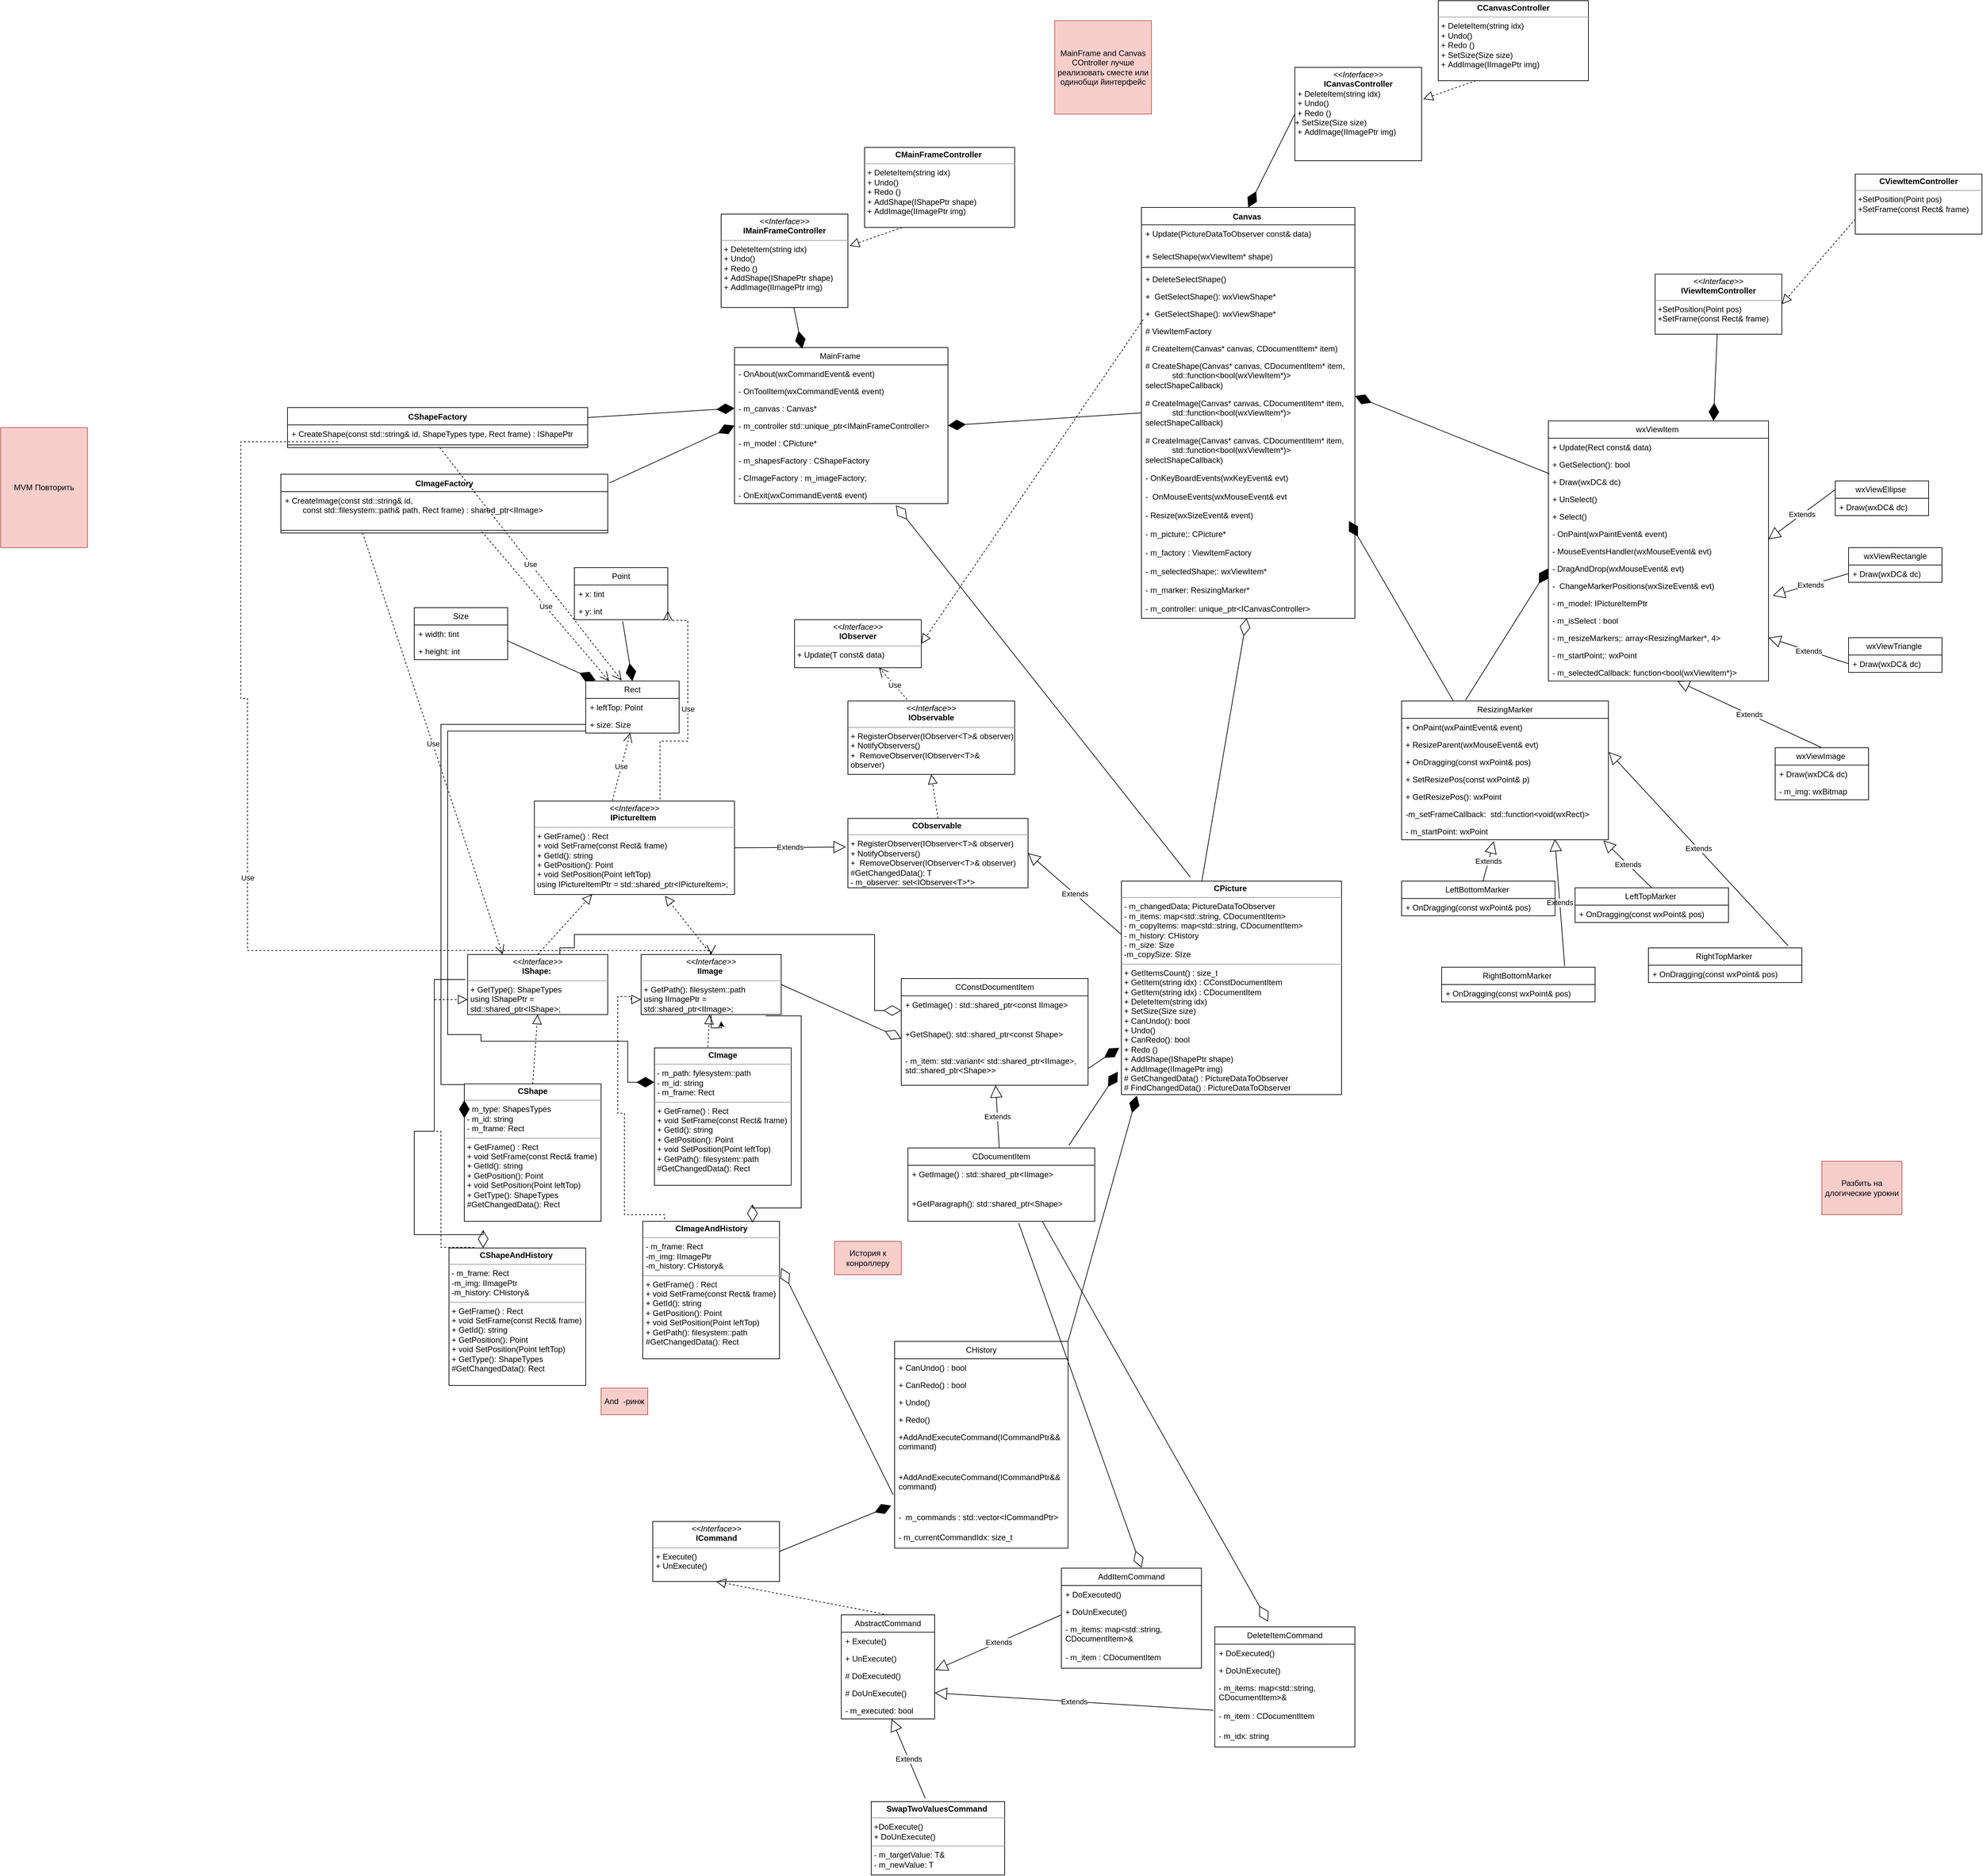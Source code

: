 <mxfile version="22.1.11" type="device">
  <diagram name="Страница — 1" id="7PjPg2DnXp7xFWjRFcZ5">
    <mxGraphModel dx="3085" dy="1990" grid="1" gridSize="10" guides="1" tooltips="1" connect="1" arrows="1" fold="1" page="1" pageScale="1" pageWidth="827" pageHeight="1169" math="0" shadow="0">
      <root>
        <mxCell id="0" />
        <mxCell id="1" parent="0" />
        <mxCell id="Pqs-TYic2R4L-rjVyj2_-17" value="Point" style="swimlane;fontStyle=0;childLayout=stackLayout;horizontal=1;startSize=26;fillColor=none;horizontalStack=0;resizeParent=1;resizeParentMax=0;resizeLast=0;collapsible=1;marginBottom=0;whiteSpace=wrap;html=1;" parent="1" vertex="1">
          <mxGeometry x="-590" y="800" width="140" height="78" as="geometry" />
        </mxCell>
        <mxCell id="Pqs-TYic2R4L-rjVyj2_-18" value="+ x: tint" style="text;strokeColor=none;fillColor=none;align=left;verticalAlign=top;spacingLeft=4;spacingRight=4;overflow=hidden;rotatable=0;points=[[0,0.5],[1,0.5]];portConstraint=eastwest;whiteSpace=wrap;html=1;" parent="Pqs-TYic2R4L-rjVyj2_-17" vertex="1">
          <mxGeometry y="26" width="140" height="26" as="geometry" />
        </mxCell>
        <mxCell id="Pqs-TYic2R4L-rjVyj2_-19" value="+ y: int" style="text;strokeColor=none;fillColor=none;align=left;verticalAlign=top;spacingLeft=4;spacingRight=4;overflow=hidden;rotatable=0;points=[[0,0.5],[1,0.5]];portConstraint=eastwest;whiteSpace=wrap;html=1;" parent="Pqs-TYic2R4L-rjVyj2_-17" vertex="1">
          <mxGeometry y="52" width="140" height="26" as="geometry" />
        </mxCell>
        <mxCell id="Pqs-TYic2R4L-rjVyj2_-21" value="Size" style="swimlane;fontStyle=0;childLayout=stackLayout;horizontal=1;startSize=26;fillColor=none;horizontalStack=0;resizeParent=1;resizeParentMax=0;resizeLast=0;collapsible=1;marginBottom=0;whiteSpace=wrap;html=1;" parent="1" vertex="1">
          <mxGeometry x="-830" y="860" width="140" height="78" as="geometry" />
        </mxCell>
        <mxCell id="Pqs-TYic2R4L-rjVyj2_-22" value="+ width: tint" style="text;strokeColor=none;fillColor=none;align=left;verticalAlign=top;spacingLeft=4;spacingRight=4;overflow=hidden;rotatable=0;points=[[0,0.5],[1,0.5]];portConstraint=eastwest;whiteSpace=wrap;html=1;" parent="Pqs-TYic2R4L-rjVyj2_-21" vertex="1">
          <mxGeometry y="26" width="140" height="26" as="geometry" />
        </mxCell>
        <mxCell id="Pqs-TYic2R4L-rjVyj2_-23" value="+ height: int" style="text;strokeColor=none;fillColor=none;align=left;verticalAlign=top;spacingLeft=4;spacingRight=4;overflow=hidden;rotatable=0;points=[[0,0.5],[1,0.5]];portConstraint=eastwest;whiteSpace=wrap;html=1;" parent="Pqs-TYic2R4L-rjVyj2_-21" vertex="1">
          <mxGeometry y="52" width="140" height="26" as="geometry" />
        </mxCell>
        <mxCell id="Pqs-TYic2R4L-rjVyj2_-24" value="Rect" style="swimlane;fontStyle=0;childLayout=stackLayout;horizontal=1;startSize=26;fillColor=none;horizontalStack=0;resizeParent=1;resizeParentMax=0;resizeLast=0;collapsible=1;marginBottom=0;whiteSpace=wrap;html=1;" parent="1" vertex="1">
          <mxGeometry x="-573" y="970" width="140" height="78" as="geometry" />
        </mxCell>
        <mxCell id="Pqs-TYic2R4L-rjVyj2_-25" value="+ leftTop: Point" style="text;strokeColor=none;fillColor=none;align=left;verticalAlign=top;spacingLeft=4;spacingRight=4;overflow=hidden;rotatable=0;points=[[0,0.5],[1,0.5]];portConstraint=eastwest;whiteSpace=wrap;html=1;" parent="Pqs-TYic2R4L-rjVyj2_-24" vertex="1">
          <mxGeometry y="26" width="140" height="26" as="geometry" />
        </mxCell>
        <mxCell id="Pqs-TYic2R4L-rjVyj2_-26" value="+ size: Size" style="text;strokeColor=none;fillColor=none;align=left;verticalAlign=top;spacingLeft=4;spacingRight=4;overflow=hidden;rotatable=0;points=[[0,0.5],[1,0.5]];portConstraint=eastwest;whiteSpace=wrap;html=1;" parent="Pqs-TYic2R4L-rjVyj2_-24" vertex="1">
          <mxGeometry y="52" width="140" height="26" as="geometry" />
        </mxCell>
        <mxCell id="Pqs-TYic2R4L-rjVyj2_-28" value="" style="endArrow=diamondThin;endFill=1;endSize=24;html=1;rounded=0;entryX=0.5;entryY=0;entryDx=0;entryDy=0;exitX=0.517;exitY=1.095;exitDx=0;exitDy=0;exitPerimeter=0;" parent="1" source="Pqs-TYic2R4L-rjVyj2_-19" target="Pqs-TYic2R4L-rjVyj2_-24" edge="1">
          <mxGeometry width="160" relative="1" as="geometry">
            <mxPoint x="-580" y="830" as="sourcePoint" />
            <mxPoint x="-420" y="830" as="targetPoint" />
          </mxGeometry>
        </mxCell>
        <mxCell id="Pqs-TYic2R4L-rjVyj2_-29" value="" style="endArrow=diamondThin;endFill=1;endSize=24;html=1;rounded=0;entryX=0.106;entryY=-0.014;entryDx=0;entryDy=0;exitX=0.991;exitY=0.896;exitDx=0;exitDy=0;exitPerimeter=0;entryPerimeter=0;" parent="1" source="Pqs-TYic2R4L-rjVyj2_-22" target="Pqs-TYic2R4L-rjVyj2_-24" edge="1">
          <mxGeometry width="160" relative="1" as="geometry">
            <mxPoint x="-640" y="900" as="sourcePoint" />
            <mxPoint x="-493" y="980" as="targetPoint" />
          </mxGeometry>
        </mxCell>
        <mxCell id="Pqs-TYic2R4L-rjVyj2_-32" value="&lt;p style=&quot;margin:0px;margin-top:4px;text-align:center;&quot;&gt;&lt;i&gt;&amp;lt;&amp;lt;Interface&amp;gt;&amp;gt;&lt;/i&gt;&lt;br&gt;&lt;b&gt;IPictureItem&amp;nbsp;&lt;/b&gt;&lt;br&gt;&lt;/p&gt;&lt;hr size=&quot;1&quot;&gt;&lt;p style=&quot;margin:0px;margin-left:4px;&quot;&gt;+&amp;nbsp;GetFrame() : Rect&lt;/p&gt;&lt;p style=&quot;margin:0px;margin-left:4px;&quot;&gt;+&amp;nbsp;void SetFrame(const Rect&amp;amp; frame)&lt;/p&gt;&lt;p style=&quot;margin:0px;margin-left:4px;&quot;&gt;+&amp;nbsp;GetId(): string&lt;/p&gt;&lt;p style=&quot;margin:0px;margin-left:4px;&quot;&gt;+&amp;nbsp;GetPosition(): Point&lt;/p&gt;&lt;p style=&quot;margin:0px;margin-left:4px;&quot;&gt;+&amp;nbsp;void SetPosition(Point leftTop)&lt;/p&gt;&lt;p style=&quot;margin:0px;margin-left:4px;&quot;&gt;using IPictureItemPtr = std::shared_ptr&amp;lt;IPictureItem&amp;gt;;&lt;br&gt;&lt;/p&gt;&lt;p style=&quot;margin:0px;margin-left:4px;&quot;&gt;&lt;br&gt;&lt;/p&gt;" style="verticalAlign=top;align=left;overflow=fill;fontSize=12;fontFamily=Helvetica;html=1;whiteSpace=wrap;" parent="1" vertex="1">
          <mxGeometry x="-650" y="1150" width="300" height="140" as="geometry" />
        </mxCell>
        <mxCell id="Pqs-TYic2R4L-rjVyj2_-33" value="Use" style="endArrow=open;endSize=12;dashed=1;html=1;rounded=0;exitX=0.39;exitY=-0.006;exitDx=0;exitDy=0;exitPerimeter=0;" parent="1" source="Pqs-TYic2R4L-rjVyj2_-32" target="Pqs-TYic2R4L-rjVyj2_-26" edge="1">
          <mxGeometry width="160" relative="1" as="geometry">
            <mxPoint x="-670" y="1210" as="sourcePoint" />
            <mxPoint x="-510" y="1210" as="targetPoint" />
          </mxGeometry>
        </mxCell>
        <mxCell id="Pqs-TYic2R4L-rjVyj2_-38" value="Use" style="endArrow=open;endSize=12;dashed=1;html=1;rounded=0;exitX=0.372;exitY=0.022;exitDx=0;exitDy=0;exitPerimeter=0;" parent="1" source="Pqs-TYic2R4L-rjVyj2_-36" target="Pqs-TYic2R4L-rjVyj2_-35" edge="1">
          <mxGeometry width="160" relative="1" as="geometry">
            <mxPoint x="-523" y="1159" as="sourcePoint" />
            <mxPoint x="-496" y="1058" as="targetPoint" />
          </mxGeometry>
        </mxCell>
        <mxCell id="Pqs-TYic2R4L-rjVyj2_-34" value="Use" style="endArrow=open;endSize=12;dashed=1;html=1;rounded=0;exitX=0.628;exitY=-0.019;exitDx=0;exitDy=0;exitPerimeter=0;entryX=1;entryY=0.5;entryDx=0;entryDy=0;edgeStyle=orthogonalEdgeStyle;" parent="1" source="Pqs-TYic2R4L-rjVyj2_-32" target="Pqs-TYic2R4L-rjVyj2_-19" edge="1">
          <mxGeometry width="160" relative="1" as="geometry">
            <mxPoint x="-523" y="1159" as="sourcePoint" />
            <mxPoint x="-496" y="1058" as="targetPoint" />
            <Array as="points">
              <mxPoint x="-462" y="1060" />
              <mxPoint x="-420" y="1060" />
              <mxPoint x="-420" y="879" />
              <mxPoint x="-450" y="879" />
            </Array>
          </mxGeometry>
        </mxCell>
        <mxCell id="Pqs-TYic2R4L-rjVyj2_-35" value="&lt;p style=&quot;margin:0px;margin-top:4px;text-align:center;&quot;&gt;&lt;i&gt;&amp;lt;&amp;lt;Interface&amp;gt;&amp;gt;&lt;/i&gt;&lt;br&gt;&lt;b&gt;IObserver&lt;/b&gt;&lt;br&gt;&lt;/p&gt;&lt;hr size=&quot;1&quot;&gt;&lt;p style=&quot;margin:0px;margin-left:4px;&quot;&gt;+ Update(T const&amp;amp; data)&lt;br&gt;&lt;/p&gt;" style="verticalAlign=top;align=left;overflow=fill;fontSize=12;fontFamily=Helvetica;html=1;whiteSpace=wrap;" parent="1" vertex="1">
          <mxGeometry x="-260" y="878" width="190" height="72" as="geometry" />
        </mxCell>
        <mxCell id="Pqs-TYic2R4L-rjVyj2_-36" value="&lt;p style=&quot;margin:0px;margin-top:4px;text-align:center;&quot;&gt;&lt;i&gt;&amp;lt;&amp;lt;Interface&amp;gt;&amp;gt;&lt;/i&gt;&lt;br&gt;&lt;b&gt;IObservable&lt;/b&gt;&lt;br&gt;&lt;/p&gt;&lt;hr size=&quot;1&quot;&gt;&lt;p style=&quot;margin:0px;margin-left:4px;&quot;&gt;+&amp;nbsp;RegisterObserver(IObserver&amp;lt;T&amp;gt;&amp;amp; observer)&lt;/p&gt;&lt;p style=&quot;margin:0px;margin-left:4px;&quot;&gt;+ NotifyObservers()&lt;/p&gt;&lt;p style=&quot;margin:0px;margin-left:4px;&quot;&gt;+&amp;nbsp;&amp;nbsp;RemoveObserver(IObserver&amp;lt;T&amp;gt;&amp;amp; observer)&lt;/p&gt;" style="verticalAlign=top;align=left;overflow=fill;fontSize=12;fontFamily=Helvetica;html=1;whiteSpace=wrap;" parent="1" vertex="1">
          <mxGeometry x="-180" y="1000" width="250" height="110" as="geometry" />
        </mxCell>
        <mxCell id="Pqs-TYic2R4L-rjVyj2_-39" value="&lt;p style=&quot;margin:0px;margin-top:4px;text-align:center;&quot;&gt;&lt;/p&gt;&lt;div style=&quot;text-align: center;&quot;&gt;&lt;b&gt;CObservable&amp;nbsp;&lt;/b&gt;&lt;/div&gt;&lt;hr size=&quot;1&quot;&gt;&lt;p style=&quot;border-color: var(--border-color); margin: 0px 0px 0px 4px;&quot;&gt;+&amp;nbsp;RegisterObserver(IObserver&amp;lt;T&amp;gt;&amp;amp; observer)&lt;/p&gt;&lt;p style=&quot;border-color: var(--border-color); margin: 0px 0px 0px 4px;&quot;&gt;+ NotifyObservers()&lt;/p&gt;&lt;p style=&quot;border-color: var(--border-color); margin: 0px 0px 0px 4px;&quot;&gt;+&amp;nbsp;&amp;nbsp;RemoveObserver(IObserver&amp;lt;T&amp;gt;&amp;amp; observer)&lt;/p&gt;&lt;p style=&quot;border-color: var(--border-color); margin: 0px 0px 0px 4px;&quot;&gt;#GetChangedData(): T&lt;/p&gt;&lt;p style=&quot;border-color: var(--border-color); margin: 0px 0px 0px 4px;&quot;&gt;- m_observer:&amp;nbsp;set&amp;lt;IObserver&amp;lt;T&amp;gt;*&amp;gt;&lt;/p&gt;&lt;p style=&quot;border-color: var(--border-color); margin: 0px 0px 0px 4px;&quot;&gt;&lt;br&gt;&lt;/p&gt;" style="verticalAlign=top;align=left;overflow=fill;fontSize=12;fontFamily=Helvetica;html=1;whiteSpace=wrap;" parent="1" vertex="1">
          <mxGeometry x="-180" y="1176" width="270" height="104" as="geometry" />
        </mxCell>
        <mxCell id="Pqs-TYic2R4L-rjVyj2_-40" value="" style="endArrow=block;dashed=1;endFill=0;endSize=12;html=1;rounded=0;exitX=0.5;exitY=0;exitDx=0;exitDy=0;entryX=0.5;entryY=1;entryDx=0;entryDy=0;" parent="1" source="Pqs-TYic2R4L-rjVyj2_-39" target="Pqs-TYic2R4L-rjVyj2_-36" edge="1">
          <mxGeometry width="160" relative="1" as="geometry">
            <mxPoint x="-250" y="1040" as="sourcePoint" />
            <mxPoint x="-90" y="1040" as="targetPoint" />
          </mxGeometry>
        </mxCell>
        <mxCell id="Pqs-TYic2R4L-rjVyj2_-45" value="" style="endArrow=block;dashed=1;endFill=0;endSize=12;html=1;rounded=0;exitX=0.5;exitY=0;exitDx=0;exitDy=0;" parent="1" source="Pqs-TYic2R4L-rjVyj2_-43" target="Pqs-TYic2R4L-rjVyj2_-32" edge="1">
          <mxGeometry width="160" relative="1" as="geometry">
            <mxPoint x="-35" y="1186" as="sourcePoint" />
            <mxPoint x="-45" y="1120" as="targetPoint" />
          </mxGeometry>
        </mxCell>
        <mxCell id="Pqs-TYic2R4L-rjVyj2_-51" value="" style="endArrow=block;dashed=1;endFill=0;endSize=12;html=1;rounded=0;exitX=0.5;exitY=0;exitDx=0;exitDy=0;entryX=0.5;entryY=1;entryDx=0;entryDy=0;" parent="1" source="Pqs-TYic2R4L-rjVyj2_-49" target="Pqs-TYic2R4L-rjVyj2_-43" edge="1">
          <mxGeometry width="160" relative="1" as="geometry">
            <mxPoint x="-645" y="1390" as="sourcePoint" />
            <mxPoint x="-558" y="1300" as="targetPoint" />
          </mxGeometry>
        </mxCell>
        <mxCell id="Pqs-TYic2R4L-rjVyj2_-53" value="" style="endArrow=block;dashed=1;endFill=0;endSize=12;html=1;rounded=0;exitX=0.39;exitY=-0.005;exitDx=0;exitDy=0;exitPerimeter=0;" parent="1" source="Pqs-TYic2R4L-rjVyj2_-52" target="Pqs-TYic2R4L-rjVyj2_-46" edge="1">
          <mxGeometry width="160" relative="1" as="geometry">
            <mxPoint x="-642" y="1584" as="sourcePoint" />
            <mxPoint x="-645" y="1470" as="targetPoint" />
          </mxGeometry>
        </mxCell>
        <mxCell id="Pqs-TYic2R4L-rjVyj2_-72" value="" style="endArrow=block;dashed=1;endFill=0;endSize=12;html=1;rounded=0;exitX=0.159;exitY=-0.015;exitDx=0;exitDy=0;exitPerimeter=0;entryX=0;entryY=0.75;entryDx=0;entryDy=0;edgeStyle=orthogonalEdgeStyle;" parent="1" source="Pqs-TYic2R4L-rjVyj2_-71" target="Pqs-TYic2R4L-rjVyj2_-46" edge="1">
          <mxGeometry width="160" relative="1" as="geometry">
            <mxPoint x="-470.005" y="1769.69" as="sourcePoint" />
            <mxPoint x="-505.1" y="1440.28" as="targetPoint" />
            <Array as="points">
              <mxPoint x="-455" y="1770" />
              <mxPoint x="-515" y="1770" />
              <mxPoint x="-515" y="1618" />
              <mxPoint x="-525" y="1618" />
              <mxPoint x="-525" y="1443" />
              <mxPoint x="-505" y="1443" />
              <mxPoint x="-505" y="1448" />
            </Array>
          </mxGeometry>
        </mxCell>
        <mxCell id="Pqs-TYic2R4L-rjVyj2_-41" value="Extends" style="endArrow=block;endSize=16;endFill=0;html=1;rounded=0;exitX=1;exitY=0.5;exitDx=0;exitDy=0;entryX=-0.011;entryY=0.412;entryDx=0;entryDy=0;entryPerimeter=0;" parent="1" source="Pqs-TYic2R4L-rjVyj2_-32" target="Pqs-TYic2R4L-rjVyj2_-39" edge="1">
          <mxGeometry width="160" relative="1" as="geometry">
            <mxPoint x="-280" y="1200" as="sourcePoint" />
            <mxPoint x="-120" y="1200" as="targetPoint" />
          </mxGeometry>
        </mxCell>
        <mxCell id="Pqs-TYic2R4L-rjVyj2_-43" value="&lt;p style=&quot;margin:0px;margin-top:4px;text-align:center;&quot;&gt;&lt;i&gt;&amp;lt;&amp;lt;Interface&amp;gt;&amp;gt;&lt;/i&gt;&lt;br&gt;&lt;b&gt;IShape:&amp;nbsp;&lt;/b&gt;&lt;/p&gt;&lt;hr size=&quot;1&quot;&gt;&lt;p style=&quot;margin:0px;margin-left:4px;&quot;&gt;+ GetType(): ShapeTypes&amp;nbsp;&lt;br&gt;&lt;/p&gt;&lt;p style=&quot;margin:0px;margin-left:4px;&quot;&gt;using IShapePtr = std::shared_ptr&amp;lt;IShape&amp;gt;;&lt;br&gt;&lt;/p&gt;" style="verticalAlign=top;align=left;overflow=fill;fontSize=12;fontFamily=Helvetica;html=1;whiteSpace=wrap;" parent="1" vertex="1">
          <mxGeometry x="-750" y="1380" width="210" height="90" as="geometry" />
        </mxCell>
        <mxCell id="Pqs-TYic2R4L-rjVyj2_-73" style="edgeStyle=orthogonalEdgeStyle;rounded=0;orthogonalLoop=1;jettySize=auto;html=1;" parent="1" source="Pqs-TYic2R4L-rjVyj2_-46" edge="1">
          <mxGeometry relative="1" as="geometry">
            <mxPoint x="-370" y="1480" as="targetPoint" />
          </mxGeometry>
        </mxCell>
        <mxCell id="Pqs-TYic2R4L-rjVyj2_-46" value="&lt;p style=&quot;margin:0px;margin-top:4px;text-align:center;&quot;&gt;&lt;i&gt;&amp;lt;&amp;lt;Interface&amp;gt;&amp;gt;&lt;/i&gt;&lt;br&gt;&lt;/p&gt;&lt;div style=&quot;text-align: center;&quot;&gt;&lt;b&gt;IImage&amp;nbsp;&lt;/b&gt;&lt;/div&gt;&lt;hr size=&quot;1&quot;&gt;&lt;p style=&quot;margin:0px;margin-left:4px;&quot;&gt;+ GetPath(): filesystem::path&lt;br&gt;&lt;/p&gt;&lt;p style=&quot;margin:0px;margin-left:4px;&quot;&gt;using IImagePtr = std::shared_ptr&amp;lt;IImage&amp;gt;;&lt;br&gt;&lt;/p&gt;" style="verticalAlign=top;align=left;overflow=fill;fontSize=12;fontFamily=Helvetica;html=1;whiteSpace=wrap;" parent="1" vertex="1">
          <mxGeometry x="-490" y="1380" width="210" height="90" as="geometry" />
        </mxCell>
        <mxCell id="Pqs-TYic2R4L-rjVyj2_-48" value="" style="endArrow=block;dashed=1;endFill=0;endSize=12;html=1;rounded=0;entryX=0.653;entryY=1.016;entryDx=0;entryDy=0;entryPerimeter=0;exitX=0.5;exitY=0;exitDx=0;exitDy=0;" parent="1" source="Pqs-TYic2R4L-rjVyj2_-46" target="Pqs-TYic2R4L-rjVyj2_-32" edge="1">
          <mxGeometry width="160" relative="1" as="geometry">
            <mxPoint x="-520" y="1500" as="sourcePoint" />
            <mxPoint x="-360" y="1500" as="targetPoint" />
          </mxGeometry>
        </mxCell>
        <mxCell id="Pqs-TYic2R4L-rjVyj2_-49" value="&lt;p style=&quot;margin:0px;margin-top:4px;text-align:center;&quot;&gt;&lt;b&gt;CShape&lt;/b&gt;&lt;br&gt;&lt;/p&gt;&lt;hr size=&quot;1&quot;&gt;&lt;p style=&quot;margin:0px;margin-left:4px;&quot;&gt;- m_type: ShapesTypes&lt;/p&gt;&lt;p style=&quot;margin:0px;margin-left:4px;&quot;&gt;- m_id: string&lt;/p&gt;&lt;p style=&quot;margin:0px;margin-left:4px;&quot;&gt;- m_frame: Rect&lt;/p&gt;&lt;hr size=&quot;1&quot;&gt;&lt;p style=&quot;border-color: var(--border-color); margin: 0px 0px 0px 4px;&quot;&gt;+&amp;nbsp;GetFrame() : Rect&lt;/p&gt;&lt;p style=&quot;border-color: var(--border-color); margin: 0px 0px 0px 4px;&quot;&gt;+&amp;nbsp;void SetFrame(const Rect&amp;amp; frame)&lt;/p&gt;&lt;p style=&quot;border-color: var(--border-color); margin: 0px 0px 0px 4px;&quot;&gt;+&amp;nbsp;GetId(): string&lt;/p&gt;&lt;p style=&quot;border-color: var(--border-color); margin: 0px 0px 0px 4px;&quot;&gt;+&amp;nbsp;GetPosition(): Point&lt;/p&gt;&lt;p style=&quot;border-color: var(--border-color); margin: 0px 0px 0px 4px;&quot;&gt;+&amp;nbsp;void SetPosition(Point leftTop)&lt;/p&gt;&lt;p style=&quot;border-color: var(--border-color); margin: 0px 0px 0px 4px;&quot;&gt;+ GetType(): ShapeTypes&amp;nbsp;&lt;br&gt;&lt;/p&gt;&lt;p style=&quot;border-color: var(--border-color); margin: 0px 0px 0px 4px;&quot;&gt;#GetChangedData(): Rect&lt;br&gt;&lt;/p&gt;" style="verticalAlign=top;align=left;overflow=fill;fontSize=12;fontFamily=Helvetica;html=1;whiteSpace=wrap;" parent="1" vertex="1">
          <mxGeometry x="-755" y="1574" width="205" height="206" as="geometry" />
        </mxCell>
        <mxCell id="Pqs-TYic2R4L-rjVyj2_-52" value="&lt;p style=&quot;margin:0px;margin-top:4px;text-align:center;&quot;&gt;&lt;b&gt;CImage&lt;/b&gt;&lt;br&gt;&lt;/p&gt;&lt;hr size=&quot;1&quot;&gt;&lt;p style=&quot;margin:0px;margin-left:4px;&quot;&gt;- m_path:&amp;nbsp;fylesystem::path&lt;/p&gt;&lt;p style=&quot;margin:0px;margin-left:4px;&quot;&gt;- m_id: string&lt;/p&gt;&lt;p style=&quot;margin:0px;margin-left:4px;&quot;&gt;- m_frame: Rect&lt;/p&gt;&lt;hr size=&quot;1&quot;&gt;&lt;p style=&quot;border-color: var(--border-color); margin: 0px 0px 0px 4px;&quot;&gt;+&amp;nbsp;GetFrame() : Rect&lt;/p&gt;&lt;p style=&quot;border-color: var(--border-color); margin: 0px 0px 0px 4px;&quot;&gt;+&amp;nbsp;void SetFrame(const Rect&amp;amp; frame)&lt;/p&gt;&lt;p style=&quot;border-color: var(--border-color); margin: 0px 0px 0px 4px;&quot;&gt;+&amp;nbsp;GetId(): string&lt;/p&gt;&lt;p style=&quot;border-color: var(--border-color); margin: 0px 0px 0px 4px;&quot;&gt;+&amp;nbsp;GetPosition(): Point&lt;/p&gt;&lt;p style=&quot;border-color: var(--border-color); margin: 0px 0px 0px 4px;&quot;&gt;+&amp;nbsp;void SetPosition(Point leftTop)&lt;/p&gt;&lt;p style=&quot;border-color: var(--border-color); margin: 0px 0px 0px 4px;&quot;&gt;+ GetPath(): filesystem::path&lt;br&gt;&lt;/p&gt;&lt;p style=&quot;border-color: var(--border-color); margin: 0px 0px 0px 4px;&quot;&gt;#GetChangedData(): Rect&lt;br&gt;&lt;/p&gt;" style="verticalAlign=top;align=left;overflow=fill;fontSize=12;fontFamily=Helvetica;html=1;whiteSpace=wrap;" parent="1" vertex="1">
          <mxGeometry x="-470" y="1520" width="205" height="206" as="geometry" />
        </mxCell>
        <mxCell id="Pqs-TYic2R4L-rjVyj2_-50" value="" style="endArrow=diamondThin;endFill=1;endSize=24;html=1;rounded=0;entryX=0;entryY=0.25;entryDx=0;entryDy=0;exitX=0;exitY=0.5;exitDx=0;exitDy=0;edgeStyle=orthogonalEdgeStyle;" parent="1" source="Pqs-TYic2R4L-rjVyj2_-26" target="Pqs-TYic2R4L-rjVyj2_-49" edge="1">
          <mxGeometry width="160" relative="1" as="geometry">
            <mxPoint x="-510" y="1370" as="sourcePoint" />
            <mxPoint x="-350" y="1370" as="targetPoint" />
            <Array as="points">
              <mxPoint x="-790" y="1035" />
              <mxPoint x="-790" y="1575" />
              <mxPoint x="-755" y="1575" />
            </Array>
          </mxGeometry>
        </mxCell>
        <mxCell id="Pqs-TYic2R4L-rjVyj2_-54" value="" style="endArrow=diamondThin;endFill=1;endSize=24;html=1;rounded=0;entryX=0;entryY=0.25;entryDx=0;entryDy=0;exitX=0;exitY=0.5;exitDx=0;exitDy=0;edgeStyle=orthogonalEdgeStyle;" parent="1" source="Pqs-TYic2R4L-rjVyj2_-25" target="Pqs-TYic2R4L-rjVyj2_-52" edge="1">
          <mxGeometry width="160" relative="1" as="geometry">
            <mxPoint x="-563" y="1045" as="sourcePoint" />
            <mxPoint x="-745" y="1636" as="targetPoint" />
            <Array as="points">
              <mxPoint x="-573" y="1045" />
              <mxPoint x="-780" y="1045" />
              <mxPoint x="-780" y="1500" />
              <mxPoint x="-730" y="1500" />
              <mxPoint x="-730" y="1510" />
              <mxPoint x="-510" y="1510" />
              <mxPoint x="-510" y="1572" />
            </Array>
          </mxGeometry>
        </mxCell>
        <mxCell id="Pqs-TYic2R4L-rjVyj2_-55" value="CHistory" style="swimlane;fontStyle=0;childLayout=stackLayout;horizontal=1;startSize=26;fillColor=none;horizontalStack=0;resizeParent=1;resizeParentMax=0;resizeLast=0;collapsible=1;marginBottom=0;whiteSpace=wrap;html=1;" parent="1" vertex="1">
          <mxGeometry x="-110" y="1960" width="260" height="310" as="geometry" />
        </mxCell>
        <mxCell id="Pqs-TYic2R4L-rjVyj2_-56" value="+&amp;nbsp;CanUndo() : bool" style="text;strokeColor=none;fillColor=none;align=left;verticalAlign=top;spacingLeft=4;spacingRight=4;overflow=hidden;rotatable=0;points=[[0,0.5],[1,0.5]];portConstraint=eastwest;whiteSpace=wrap;html=1;" parent="Pqs-TYic2R4L-rjVyj2_-55" vertex="1">
          <mxGeometry y="26" width="260" height="26" as="geometry" />
        </mxCell>
        <mxCell id="Pqs-TYic2R4L-rjVyj2_-57" value="+ CanRedo() : bool" style="text;strokeColor=none;fillColor=none;align=left;verticalAlign=top;spacingLeft=4;spacingRight=4;overflow=hidden;rotatable=0;points=[[0,0.5],[1,0.5]];portConstraint=eastwest;whiteSpace=wrap;html=1;" parent="Pqs-TYic2R4L-rjVyj2_-55" vertex="1">
          <mxGeometry y="52" width="260" height="26" as="geometry" />
        </mxCell>
        <mxCell id="Pqs-TYic2R4L-rjVyj2_-58" value="+&amp;nbsp;Undo()" style="text;strokeColor=none;fillColor=none;align=left;verticalAlign=top;spacingLeft=4;spacingRight=4;overflow=hidden;rotatable=0;points=[[0,0.5],[1,0.5]];portConstraint=eastwest;whiteSpace=wrap;html=1;" parent="Pqs-TYic2R4L-rjVyj2_-55" vertex="1">
          <mxGeometry y="78" width="260" height="26" as="geometry" />
        </mxCell>
        <mxCell id="Pqs-TYic2R4L-rjVyj2_-59" value="+ Redo()" style="text;strokeColor=none;fillColor=none;align=left;verticalAlign=top;spacingLeft=4;spacingRight=4;overflow=hidden;rotatable=0;points=[[0,0.5],[1,0.5]];portConstraint=eastwest;whiteSpace=wrap;html=1;" parent="Pqs-TYic2R4L-rjVyj2_-55" vertex="1">
          <mxGeometry y="104" width="260" height="26" as="geometry" />
        </mxCell>
        <mxCell id="Pqs-TYic2R4L-rjVyj2_-60" value="+AddAndExecuteCommand(ICommandPtr&amp;amp;&amp;amp; command)" style="text;strokeColor=none;fillColor=none;align=left;verticalAlign=top;spacingLeft=4;spacingRight=4;overflow=hidden;rotatable=0;points=[[0,0.5],[1,0.5]];portConstraint=eastwest;whiteSpace=wrap;html=1;" parent="Pqs-TYic2R4L-rjVyj2_-55" vertex="1">
          <mxGeometry y="130" width="260" height="60" as="geometry" />
        </mxCell>
        <mxCell id="Pqs-TYic2R4L-rjVyj2_-61" value="+AddAndExecuteCommand(ICommandPtr&amp;amp;&amp;amp; command)" style="text;strokeColor=none;fillColor=none;align=left;verticalAlign=top;spacingLeft=4;spacingRight=4;overflow=hidden;rotatable=0;points=[[0,0.5],[1,0.5]];portConstraint=eastwest;whiteSpace=wrap;html=1;" parent="Pqs-TYic2R4L-rjVyj2_-55" vertex="1">
          <mxGeometry y="190" width="260" height="60" as="geometry" />
        </mxCell>
        <mxCell id="Pqs-TYic2R4L-rjVyj2_-62" value="-&amp;nbsp; m_commands : std::vector&amp;lt;ICommandPtr&amp;gt;" style="text;strokeColor=none;fillColor=none;align=left;verticalAlign=top;spacingLeft=4;spacingRight=4;overflow=hidden;rotatable=0;points=[[0,0.5],[1,0.5]];portConstraint=eastwest;whiteSpace=wrap;html=1;" parent="Pqs-TYic2R4L-rjVyj2_-55" vertex="1">
          <mxGeometry y="250" width="260" height="30" as="geometry" />
        </mxCell>
        <mxCell id="Pqs-TYic2R4L-rjVyj2_-63" value="- m_currentCommandIdx: size_t" style="text;strokeColor=none;fillColor=none;align=left;verticalAlign=top;spacingLeft=4;spacingRight=4;overflow=hidden;rotatable=0;points=[[0,0.5],[1,0.5]];portConstraint=eastwest;whiteSpace=wrap;html=1;" parent="Pqs-TYic2R4L-rjVyj2_-55" vertex="1">
          <mxGeometry y="280" width="260" height="30" as="geometry" />
        </mxCell>
        <mxCell id="Pqs-TYic2R4L-rjVyj2_-64" value="&lt;p style=&quot;margin:0px;margin-top:4px;text-align:center;&quot;&gt;&lt;i&gt;&amp;lt;&amp;lt;Interface&amp;gt;&amp;gt;&lt;/i&gt;&lt;br&gt;&lt;b&gt;ICommand&lt;/b&gt;&lt;/p&gt;&lt;hr size=&quot;1&quot;&gt;&lt;p style=&quot;margin:0px;margin-left:4px;&quot;&gt;+ Execute()&lt;br&gt;+ UnExecute()&lt;/p&gt;" style="verticalAlign=top;align=left;overflow=fill;fontSize=12;fontFamily=Helvetica;html=1;whiteSpace=wrap;" parent="1" vertex="1">
          <mxGeometry x="-472.5" y="2230" width="190" height="90" as="geometry" />
        </mxCell>
        <mxCell id="Pqs-TYic2R4L-rjVyj2_-65" value="AbstractCommand" style="swimlane;fontStyle=0;childLayout=stackLayout;horizontal=1;startSize=26;fillColor=none;horizontalStack=0;resizeParent=1;resizeParentMax=0;resizeLast=0;collapsible=1;marginBottom=0;whiteSpace=wrap;html=1;" parent="1" vertex="1">
          <mxGeometry x="-190" y="2370" width="140" height="156" as="geometry" />
        </mxCell>
        <mxCell id="Pqs-TYic2R4L-rjVyj2_-66" value="+ Execute()" style="text;strokeColor=none;fillColor=none;align=left;verticalAlign=top;spacingLeft=4;spacingRight=4;overflow=hidden;rotatable=0;points=[[0,0.5],[1,0.5]];portConstraint=eastwest;whiteSpace=wrap;html=1;" parent="Pqs-TYic2R4L-rjVyj2_-65" vertex="1">
          <mxGeometry y="26" width="140" height="26" as="geometry" />
        </mxCell>
        <mxCell id="Pqs-TYic2R4L-rjVyj2_-67" value="+ UnExecute()" style="text;strokeColor=none;fillColor=none;align=left;verticalAlign=top;spacingLeft=4;spacingRight=4;overflow=hidden;rotatable=0;points=[[0,0.5],[1,0.5]];portConstraint=eastwest;whiteSpace=wrap;html=1;" parent="Pqs-TYic2R4L-rjVyj2_-65" vertex="1">
          <mxGeometry y="52" width="140" height="26" as="geometry" />
        </mxCell>
        <mxCell id="Pqs-TYic2R4L-rjVyj2_-68" value="# DoExecuted()" style="text;strokeColor=none;fillColor=none;align=left;verticalAlign=top;spacingLeft=4;spacingRight=4;overflow=hidden;rotatable=0;points=[[0,0.5],[1,0.5]];portConstraint=eastwest;whiteSpace=wrap;html=1;" parent="Pqs-TYic2R4L-rjVyj2_-65" vertex="1">
          <mxGeometry y="78" width="140" height="26" as="geometry" />
        </mxCell>
        <mxCell id="Pqs-TYic2R4L-rjVyj2_-69" value="#&amp;nbsp;DoUnExecute()" style="text;strokeColor=none;fillColor=none;align=left;verticalAlign=top;spacingLeft=4;spacingRight=4;overflow=hidden;rotatable=0;points=[[0,0.5],[1,0.5]];portConstraint=eastwest;whiteSpace=wrap;html=1;" parent="Pqs-TYic2R4L-rjVyj2_-65" vertex="1">
          <mxGeometry y="104" width="140" height="26" as="geometry" />
        </mxCell>
        <mxCell id="Pqs-TYic2R4L-rjVyj2_-70" value="-&amp;nbsp;m_executed: bool" style="text;strokeColor=none;fillColor=none;align=left;verticalAlign=top;spacingLeft=4;spacingRight=4;overflow=hidden;rotatable=0;points=[[0,0.5],[1,0.5]];portConstraint=eastwest;whiteSpace=wrap;html=1;" parent="Pqs-TYic2R4L-rjVyj2_-65" vertex="1">
          <mxGeometry y="130" width="140" height="26" as="geometry" />
        </mxCell>
        <mxCell id="Pqs-TYic2R4L-rjVyj2_-71" value="&lt;p style=&quot;margin:0px;margin-top:4px;text-align:center;&quot;&gt;&lt;b&gt;CImageAndHistory&lt;/b&gt;&lt;br&gt;&lt;/p&gt;&lt;hr size=&quot;1&quot;&gt;&lt;p style=&quot;margin:0px;margin-left:4px;&quot;&gt;&lt;span style=&quot;background-color: initial;&quot;&gt;- m_frame: Rect&lt;/span&gt;&lt;br&gt;&lt;/p&gt;&lt;p style=&quot;margin:0px;margin-left:4px;&quot;&gt;&lt;span style=&quot;background-color: initial;&quot;&gt;-m_img: IImagePtr&amp;nbsp;&lt;br&gt;&lt;/span&gt;&lt;/p&gt;&lt;p style=&quot;margin:0px;margin-left:4px;&quot;&gt;&lt;span style=&quot;background-color: initial;&quot;&gt;-m_history: CHistory&amp;amp;&lt;/span&gt;&lt;/p&gt;&lt;hr size=&quot;1&quot;&gt;&lt;p style=&quot;border-color: var(--border-color); margin: 0px 0px 0px 4px;&quot;&gt;+&amp;nbsp;GetFrame() : Rect&lt;/p&gt;&lt;p style=&quot;border-color: var(--border-color); margin: 0px 0px 0px 4px;&quot;&gt;+&amp;nbsp;void SetFrame(const Rect&amp;amp; frame)&lt;/p&gt;&lt;p style=&quot;border-color: var(--border-color); margin: 0px 0px 0px 4px;&quot;&gt;+&amp;nbsp;GetId(): string&lt;/p&gt;&lt;p style=&quot;border-color: var(--border-color); margin: 0px 0px 0px 4px;&quot;&gt;+&amp;nbsp;GetPosition(): Point&lt;/p&gt;&lt;p style=&quot;border-color: var(--border-color); margin: 0px 0px 0px 4px;&quot;&gt;+&amp;nbsp;void SetPosition(Point leftTop)&lt;/p&gt;&lt;p style=&quot;border-color: var(--border-color); margin: 0px 0px 0px 4px;&quot;&gt;+ GetPath(): filesystem::path&lt;br&gt;&lt;/p&gt;&lt;p style=&quot;border-color: var(--border-color); margin: 0px 0px 0px 4px;&quot;&gt;#GetChangedData(): Rect&lt;br&gt;&lt;/p&gt;" style="verticalAlign=top;align=left;overflow=fill;fontSize=12;fontFamily=Helvetica;html=1;whiteSpace=wrap;" parent="1" vertex="1">
          <mxGeometry x="-487.5" y="1780" width="205" height="206" as="geometry" />
        </mxCell>
        <mxCell id="Pqs-TYic2R4L-rjVyj2_-76" value="&lt;p style=&quot;margin:0px;margin-top:4px;text-align:center;&quot;&gt;&lt;b&gt;CShapeAndHistory&amp;nbsp;&lt;/b&gt;&lt;br&gt;&lt;/p&gt;&lt;hr size=&quot;1&quot;&gt;&lt;p style=&quot;border-color: var(--border-color); margin: 0px 0px 0px 4px;&quot;&gt;- m_frame: Rect&lt;br style=&quot;border-color: var(--border-color);&quot;&gt;&lt;/p&gt;&lt;p style=&quot;border-color: var(--border-color); margin: 0px 0px 0px 4px;&quot;&gt;&lt;span style=&quot;border-color: var(--border-color); background-color: initial;&quot;&gt;-m_img: IImagePtr&amp;nbsp;&lt;br style=&quot;border-color: var(--border-color);&quot;&gt;&lt;/span&gt;&lt;/p&gt;&lt;p style=&quot;border-color: var(--border-color); margin: 0px 0px 0px 4px;&quot;&gt;&lt;span style=&quot;border-color: var(--border-color); background-color: initial;&quot;&gt;-m_history: CHistory&amp;amp;&lt;/span&gt;&lt;/p&gt;&lt;hr size=&quot;1&quot;&gt;&lt;p style=&quot;border-color: var(--border-color); margin: 0px 0px 0px 4px;&quot;&gt;+&amp;nbsp;GetFrame() : Rect&lt;/p&gt;&lt;p style=&quot;border-color: var(--border-color); margin: 0px 0px 0px 4px;&quot;&gt;+&amp;nbsp;void SetFrame(const Rect&amp;amp; frame)&lt;/p&gt;&lt;p style=&quot;border-color: var(--border-color); margin: 0px 0px 0px 4px;&quot;&gt;+&amp;nbsp;GetId(): string&lt;/p&gt;&lt;p style=&quot;border-color: var(--border-color); margin: 0px 0px 0px 4px;&quot;&gt;+&amp;nbsp;GetPosition(): Point&lt;/p&gt;&lt;p style=&quot;border-color: var(--border-color); margin: 0px 0px 0px 4px;&quot;&gt;+&amp;nbsp;void SetPosition(Point leftTop)&lt;/p&gt;&lt;p style=&quot;border-color: var(--border-color); margin: 0px 0px 0px 4px;&quot;&gt;+ GetType(): ShapeTypes&lt;br&gt;&lt;/p&gt;&lt;p style=&quot;border-color: var(--border-color); margin: 0px 0px 0px 4px;&quot;&gt;#GetChangedData(): Rect&lt;br&gt;&lt;/p&gt;" style="verticalAlign=top;align=left;overflow=fill;fontSize=12;fontFamily=Helvetica;html=1;whiteSpace=wrap;" parent="1" vertex="1">
          <mxGeometry x="-778" y="1820" width="205" height="206" as="geometry" />
        </mxCell>
        <mxCell id="Pqs-TYic2R4L-rjVyj2_-74" value="" style="endArrow=diamondThin;endFill=0;endSize=24;html=1;rounded=0;entryX=0.802;entryY=0.008;entryDx=0;entryDy=0;entryPerimeter=0;exitX=0.889;exitY=1.022;exitDx=0;exitDy=0;exitPerimeter=0;edgeStyle=orthogonalEdgeStyle;" parent="1" source="Pqs-TYic2R4L-rjVyj2_-46" target="Pqs-TYic2R4L-rjVyj2_-71" edge="1">
          <mxGeometry width="160" relative="1" as="geometry">
            <mxPoint x="-280" y="1730" as="sourcePoint" />
            <mxPoint x="-120" y="1730" as="targetPoint" />
            <Array as="points">
              <mxPoint x="-250" y="1472" />
              <mxPoint x="-250" y="1760" />
              <mxPoint x="-323" y="1760" />
            </Array>
          </mxGeometry>
        </mxCell>
        <mxCell id="Pqs-TYic2R4L-rjVyj2_-75" value="" style="endArrow=diamondThin;endFill=0;endSize=24;html=1;rounded=0;exitX=-0.008;exitY=0.667;exitDx=0;exitDy=0;exitPerimeter=0;" parent="1" source="Pqs-TYic2R4L-rjVyj2_-61" edge="1">
          <mxGeometry width="160" relative="1" as="geometry">
            <mxPoint x="-280" y="1730" as="sourcePoint" />
            <mxPoint x="-280" y="1850" as="targetPoint" />
          </mxGeometry>
        </mxCell>
        <mxCell id="Pqs-TYic2R4L-rjVyj2_-77" value="" style="endArrow=block;dashed=1;endFill=0;endSize=12;html=1;rounded=0;entryX=0;entryY=0.75;entryDx=0;entryDy=0;edgeStyle=orthogonalEdgeStyle;" parent="1" target="Pqs-TYic2R4L-rjVyj2_-43" edge="1">
          <mxGeometry width="160" relative="1" as="geometry">
            <mxPoint x="-740" y="1819" as="sourcePoint" />
            <mxPoint x="-250" y="1750" as="targetPoint" />
            <Array as="points">
              <mxPoint x="-790" y="1819" />
              <mxPoint x="-790" y="1645" />
              <mxPoint x="-800" y="1645" />
              <mxPoint x="-800" y="1448" />
            </Array>
          </mxGeometry>
        </mxCell>
        <mxCell id="Pqs-TYic2R4L-rjVyj2_-78" value="" style="endArrow=diamondThin;endFill=0;endSize=24;html=1;rounded=0;exitX=-0.016;exitY=0.416;exitDx=0;exitDy=0;exitPerimeter=0;edgeStyle=orthogonalEdgeStyle;entryX=0.25;entryY=0;entryDx=0;entryDy=0;" parent="1" source="Pqs-TYic2R4L-rjVyj2_-43" target="Pqs-TYic2R4L-rjVyj2_-76" edge="1">
          <mxGeometry width="160" relative="1" as="geometry">
            <mxPoint x="-700" y="1790" as="sourcePoint" />
            <mxPoint x="-690" y="1800" as="targetPoint" />
            <Array as="points">
              <mxPoint x="-800" y="1417" />
              <mxPoint x="-800" y="1645" />
              <mxPoint x="-830" y="1645" />
              <mxPoint x="-830" y="1800" />
              <mxPoint x="-727" y="1800" />
            </Array>
          </mxGeometry>
        </mxCell>
        <mxCell id="Pqs-TYic2R4L-rjVyj2_-84" value="CConstDocumentItem" style="swimlane;fontStyle=0;childLayout=stackLayout;horizontal=1;startSize=26;fillColor=none;horizontalStack=0;resizeParent=1;resizeParentMax=0;resizeLast=0;collapsible=1;marginBottom=0;whiteSpace=wrap;html=1;" parent="1" vertex="1">
          <mxGeometry x="-100" y="1416" width="280" height="160" as="geometry" />
        </mxCell>
        <mxCell id="Pqs-TYic2R4L-rjVyj2_-85" value="+&amp;nbsp;GetImage() :&amp;nbsp;std::shared_ptr&amp;lt;const IImage&amp;gt;" style="text;strokeColor=none;fillColor=none;align=left;verticalAlign=top;spacingLeft=4;spacingRight=4;overflow=hidden;rotatable=0;points=[[0,0.5],[1,0.5]];portConstraint=eastwest;whiteSpace=wrap;html=1;" parent="Pqs-TYic2R4L-rjVyj2_-84" vertex="1">
          <mxGeometry y="26" width="280" height="44" as="geometry" />
        </mxCell>
        <mxCell id="Pqs-TYic2R4L-rjVyj2_-86" value="+GetShape(): std::shared_ptr&amp;lt;const Shape&amp;gt;" style="text;strokeColor=none;fillColor=none;align=left;verticalAlign=top;spacingLeft=4;spacingRight=4;overflow=hidden;rotatable=0;points=[[0,0.5],[1,0.5]];portConstraint=eastwest;whiteSpace=wrap;html=1;" parent="Pqs-TYic2R4L-rjVyj2_-84" vertex="1">
          <mxGeometry y="70" width="280" height="40" as="geometry" />
        </mxCell>
        <mxCell id="Pqs-TYic2R4L-rjVyj2_-87" value="-&amp;nbsp;m_item:&amp;nbsp;std::variant&amp;lt; std::shared_ptr&amp;lt;IImage&amp;gt;, std::shared_ptr&amp;lt;Shape&amp;gt;&amp;gt;" style="text;strokeColor=none;fillColor=none;align=left;verticalAlign=top;spacingLeft=4;spacingRight=4;overflow=hidden;rotatable=0;points=[[0,0.5],[1,0.5]];portConstraint=eastwest;whiteSpace=wrap;html=1;" parent="Pqs-TYic2R4L-rjVyj2_-84" vertex="1">
          <mxGeometry y="110" width="280" height="50" as="geometry" />
        </mxCell>
        <mxCell id="Pqs-TYic2R4L-rjVyj2_-88" value="CDocumentItem" style="swimlane;fontStyle=0;childLayout=stackLayout;horizontal=1;startSize=26;fillColor=none;horizontalStack=0;resizeParent=1;resizeParentMax=0;resizeLast=0;collapsible=1;marginBottom=0;whiteSpace=wrap;html=1;" parent="1" vertex="1">
          <mxGeometry x="-90" y="1670" width="280" height="110" as="geometry" />
        </mxCell>
        <mxCell id="Pqs-TYic2R4L-rjVyj2_-89" value="+&amp;nbsp;GetImage() :&amp;nbsp;std::shared_ptr&amp;lt;IImage&amp;gt;" style="text;strokeColor=none;fillColor=none;align=left;verticalAlign=top;spacingLeft=4;spacingRight=4;overflow=hidden;rotatable=0;points=[[0,0.5],[1,0.5]];portConstraint=eastwest;whiteSpace=wrap;html=1;" parent="Pqs-TYic2R4L-rjVyj2_-88" vertex="1">
          <mxGeometry y="26" width="280" height="44" as="geometry" />
        </mxCell>
        <mxCell id="Pqs-TYic2R4L-rjVyj2_-90" value="+GetParagraph(): std::shared_ptr&amp;lt;Shape&amp;gt;" style="text;strokeColor=none;fillColor=none;align=left;verticalAlign=top;spacingLeft=4;spacingRight=4;overflow=hidden;rotatable=0;points=[[0,0.5],[1,0.5]];portConstraint=eastwest;whiteSpace=wrap;html=1;" parent="Pqs-TYic2R4L-rjVyj2_-88" vertex="1">
          <mxGeometry y="70" width="280" height="40" as="geometry" />
        </mxCell>
        <mxCell id="Pqs-TYic2R4L-rjVyj2_-91" value="Extends" style="endArrow=block;endSize=16;endFill=0;html=1;rounded=0;" parent="1" source="Pqs-TYic2R4L-rjVyj2_-88" target="Pqs-TYic2R4L-rjVyj2_-87" edge="1">
          <mxGeometry width="160" relative="1" as="geometry">
            <mxPoint x="-190" y="1690" as="sourcePoint" />
            <mxPoint x="-30" y="1690" as="targetPoint" />
          </mxGeometry>
        </mxCell>
        <mxCell id="Pqs-TYic2R4L-rjVyj2_-92" value="" style="endArrow=diamondThin;endFill=0;endSize=24;html=1;rounded=0;exitX=1;exitY=0.5;exitDx=0;exitDy=0;entryX=0;entryY=0.5;entryDx=0;entryDy=0;" parent="1" source="Pqs-TYic2R4L-rjVyj2_-46" target="Pqs-TYic2R4L-rjVyj2_-86" edge="1">
          <mxGeometry width="160" relative="1" as="geometry">
            <mxPoint x="-260" y="1570" as="sourcePoint" />
            <mxPoint x="-100" y="1570" as="targetPoint" />
          </mxGeometry>
        </mxCell>
        <mxCell id="Pqs-TYic2R4L-rjVyj2_-93" value="" style="endArrow=diamondThin;endFill=0;endSize=24;html=1;rounded=0;edgeStyle=orthogonalEdgeStyle;entryX=0;entryY=0.5;entryDx=0;entryDy=0;exitX=0.658;exitY=-0.003;exitDx=0;exitDy=0;exitPerimeter=0;" parent="1" source="Pqs-TYic2R4L-rjVyj2_-43" target="Pqs-TYic2R4L-rjVyj2_-85" edge="1">
          <mxGeometry width="160" relative="1" as="geometry">
            <mxPoint x="-510" y="1400" as="sourcePoint" />
            <mxPoint x="-91" y="1440" as="targetPoint" />
            <Array as="points">
              <mxPoint x="-612" y="1370" />
              <mxPoint x="-590" y="1370" />
              <mxPoint x="-590" y="1350" />
              <mxPoint x="-140" y="1350" />
              <mxPoint x="-140" y="1464" />
            </Array>
          </mxGeometry>
        </mxCell>
        <mxCell id="Pqs-TYic2R4L-rjVyj2_-98" value="&lt;p style=&quot;margin:0px;margin-top:4px;text-align:center;&quot;&gt;&lt;b&gt;CPicture&amp;nbsp;&lt;/b&gt;&lt;br&gt;&lt;/p&gt;&lt;hr size=&quot;1&quot;&gt;&lt;p style=&quot;margin:0px;margin-left:4px;&quot;&gt;-&amp;nbsp;m_changedData; PictureDataToObserver&lt;/p&gt;&lt;p style=&quot;margin:0px;margin-left:4px;&quot;&gt;- m_items: map&amp;lt;std::string, CDocumentItem&amp;gt;&lt;/p&gt;&lt;p style=&quot;margin:0px;margin-left:4px;&quot;&gt;- m_copyItems: map&amp;lt;std::string, CDocumentItem&amp;gt;&lt;br&gt;&lt;/p&gt;&lt;p style=&quot;margin:0px;margin-left:4px;&quot;&gt;- m_history: CHistory&lt;/p&gt;&lt;p style=&quot;margin:0px;margin-left:4px;&quot;&gt;- m_size: Size&lt;/p&gt;&lt;p style=&quot;margin:0px;margin-left:4px;&quot;&gt;-m_copySize: SIze&lt;/p&gt;&lt;hr size=&quot;1&quot;&gt;&lt;p style=&quot;margin:0px;margin-left:4px;&quot;&gt;+ GetItemsCount() : size_t&lt;br style=&quot;border-color: var(--border-color);&quot;&gt;+ GetItem(string idx) : CConstDocumentItem&lt;br style=&quot;border-color: var(--border-color);&quot;&gt;+ GetItem(string idx) : CDocumentItem&lt;br style=&quot;border-color: var(--border-color);&quot;&gt;+ DeleteItem(string idx)&lt;/p&gt;&lt;p style=&quot;margin:0px;margin-left:4px;&quot;&gt;+ SetSize(Size size)&lt;br style=&quot;border-color: var(--border-color);&quot;&gt;+&amp;nbsp;CanUndo(): bool&lt;br style=&quot;border-color: var(--border-color);&quot;&gt;+ Undo()&lt;br style=&quot;border-color: var(--border-color);&quot;&gt;+&amp;nbsp;CanRedo(): bool&lt;br style=&quot;border-color: var(--border-color);&quot;&gt;+&amp;nbsp;Redo ()&lt;br&gt;&lt;/p&gt;&lt;p style=&quot;margin:0px;margin-left:4px;&quot;&gt;+&amp;nbsp;AddShape(IShapePtr shape)&lt;/p&gt;&lt;p style=&quot;margin:0px;margin-left:4px;&quot;&gt;+&amp;nbsp;AddImage(IImagePtr img)&lt;/p&gt;&lt;p style=&quot;margin:0px;margin-left:4px;&quot;&gt;#&amp;nbsp;GetChangedData() :&amp;nbsp;PictureDataToObserver&lt;/p&gt;&lt;p style=&quot;margin:0px;margin-left:4px;&quot;&gt;#&amp;nbsp;FindChangedData() :&amp;nbsp;PictureDataToObserver&amp;nbsp;&lt;/p&gt;" style="verticalAlign=top;align=left;overflow=fill;fontSize=12;fontFamily=Helvetica;html=1;whiteSpace=wrap;" parent="1" vertex="1">
          <mxGeometry x="230" y="1270" width="330" height="320" as="geometry" />
        </mxCell>
        <mxCell id="Pqs-TYic2R4L-rjVyj2_-99" value="Extends" style="endArrow=block;endSize=16;endFill=0;html=1;rounded=0;entryX=1;entryY=0.5;entryDx=0;entryDy=0;exitX=0;exitY=0.25;exitDx=0;exitDy=0;" parent="1" source="Pqs-TYic2R4L-rjVyj2_-98" target="Pqs-TYic2R4L-rjVyj2_-39" edge="1">
          <mxGeometry width="160" relative="1" as="geometry">
            <mxPoint x="180" y="1340" as="sourcePoint" />
            <mxPoint x="340" y="1340" as="targetPoint" />
          </mxGeometry>
        </mxCell>
        <mxCell id="Pqs-TYic2R4L-rjVyj2_-100" value="" style="endArrow=diamondThin;endFill=1;endSize=24;html=1;rounded=0;entryX=-0.01;entryY=0.781;entryDx=0;entryDy=0;entryPerimeter=0;exitX=1;exitY=0.5;exitDx=0;exitDy=0;" parent="1" source="Pqs-TYic2R4L-rjVyj2_-87" target="Pqs-TYic2R4L-rjVyj2_-98" edge="1">
          <mxGeometry width="160" relative="1" as="geometry">
            <mxPoint x="170" y="1620" as="sourcePoint" />
            <mxPoint x="330" y="1620" as="targetPoint" />
          </mxGeometry>
        </mxCell>
        <mxCell id="Pqs-TYic2R4L-rjVyj2_-101" value="" style="endArrow=diamondThin;endFill=1;endSize=24;html=1;rounded=0;entryX=-0.016;entryY=0.893;entryDx=0;entryDy=0;entryPerimeter=0;exitX=0.862;exitY=-0.037;exitDx=0;exitDy=0;exitPerimeter=0;" parent="1" source="Pqs-TYic2R4L-rjVyj2_-88" target="Pqs-TYic2R4L-rjVyj2_-98" edge="1">
          <mxGeometry width="160" relative="1" as="geometry">
            <mxPoint x="190" y="1561" as="sourcePoint" />
            <mxPoint x="237" y="1530" as="targetPoint" />
          </mxGeometry>
        </mxCell>
        <mxCell id="Pqs-TYic2R4L-rjVyj2_-102" value="" style="endArrow=diamondThin;endFill=1;endSize=24;html=1;rounded=0;entryX=0.07;entryY=1.005;entryDx=0;entryDy=0;entryPerimeter=0;exitX=1;exitY=0;exitDx=0;exitDy=0;" parent="1" source="Pqs-TYic2R4L-rjVyj2_-55" target="Pqs-TYic2R4L-rjVyj2_-98" edge="1">
          <mxGeometry width="160" relative="1" as="geometry">
            <mxPoint x="161" y="1676" as="sourcePoint" />
            <mxPoint x="235" y="1566" as="targetPoint" />
          </mxGeometry>
        </mxCell>
        <mxCell id="Pqs-TYic2R4L-rjVyj2_-103" value="" style="endArrow=diamondThin;endFill=1;endSize=24;html=1;rounded=0;entryX=-0.019;entryY=-0.129;entryDx=0;entryDy=0;entryPerimeter=0;exitX=1;exitY=0.5;exitDx=0;exitDy=0;" parent="1" source="Pqs-TYic2R4L-rjVyj2_-64" target="Pqs-TYic2R4L-rjVyj2_-62" edge="1">
          <mxGeometry width="160" relative="1" as="geometry">
            <mxPoint x="80" y="2300" as="sourcePoint" />
            <mxPoint x="240" y="2300" as="targetPoint" />
          </mxGeometry>
        </mxCell>
        <mxCell id="Pqs-TYic2R4L-rjVyj2_-105" value="" style="endArrow=block;dashed=1;endFill=0;endSize=12;html=1;rounded=0;exitX=0.5;exitY=0;exitDx=0;exitDy=0;entryX=0.5;entryY=1;entryDx=0;entryDy=0;" parent="1" source="Pqs-TYic2R4L-rjVyj2_-65" target="Pqs-TYic2R4L-rjVyj2_-64" edge="1">
          <mxGeometry width="160" relative="1" as="geometry">
            <mxPoint x="-290" y="2250" as="sourcePoint" />
            <mxPoint x="-130" y="2250" as="targetPoint" />
          </mxGeometry>
        </mxCell>
        <mxCell id="Pqs-TYic2R4L-rjVyj2_-106" value="&lt;p style=&quot;margin:0px;margin-top:4px;text-align:center;&quot;&gt;&lt;b&gt;SwapTwoValuesCommand&amp;nbsp;&lt;/b&gt;&lt;br&gt;&lt;/p&gt;&lt;hr size=&quot;1&quot;&gt;&lt;p style=&quot;margin:0px;margin-left:4px;&quot;&gt;+DoExecute()&lt;/p&gt;&lt;p style=&quot;margin:0px;margin-left:4px;&quot;&gt;+&amp;nbsp;DoUnExecute()&lt;/p&gt;&lt;hr size=&quot;1&quot;&gt;&lt;p style=&quot;margin:0px;margin-left:4px;&quot;&gt;- m_targetValue: T&amp;amp;&lt;/p&gt;&lt;p style=&quot;margin:0px;margin-left:4px;&quot;&gt;- m_newValue: T&lt;/p&gt;" style="verticalAlign=top;align=left;overflow=fill;fontSize=12;fontFamily=Helvetica;html=1;whiteSpace=wrap;" parent="1" vertex="1">
          <mxGeometry x="-145" y="2650" width="200" height="110" as="geometry" />
        </mxCell>
        <mxCell id="Pqs-TYic2R4L-rjVyj2_-108" value="Extends" style="endArrow=block;endSize=16;endFill=0;html=1;rounded=0;exitX=0.404;exitY=-0.046;exitDx=0;exitDy=0;exitPerimeter=0;" parent="1" source="Pqs-TYic2R4L-rjVyj2_-106" target="Pqs-TYic2R4L-rjVyj2_-70" edge="1">
          <mxGeometry width="160" relative="1" as="geometry">
            <mxPoint x="-620" y="2470" as="sourcePoint" />
            <mxPoint x="-460" y="2470" as="targetPoint" />
          </mxGeometry>
        </mxCell>
        <mxCell id="Pqs-TYic2R4L-rjVyj2_-122" value="Extends" style="endArrow=block;endSize=16;endFill=0;html=1;rounded=0;exitX=-0.01;exitY=0.165;exitDx=0;exitDy=0;exitPerimeter=0;entryX=1;entryY=0.5;entryDx=0;entryDy=0;" parent="1" source="Pqs-TYic2R4L-rjVyj2_-120" target="Pqs-TYic2R4L-rjVyj2_-69" edge="1">
          <mxGeometry width="160" relative="1" as="geometry">
            <mxPoint x="-54" y="2655" as="sourcePoint" />
            <mxPoint x="-94" y="2541" as="targetPoint" />
          </mxGeometry>
        </mxCell>
        <mxCell id="Pqs-TYic2R4L-rjVyj2_-123" value="Extends" style="endArrow=block;endSize=16;endFill=0;html=1;rounded=0;exitX=0;exitY=-0.19;exitDx=0;exitDy=0;exitPerimeter=0;entryX=1.007;entryY=0.181;entryDx=0;entryDy=0;entryPerimeter=0;" parent="1" source="Pqs-TYic2R4L-rjVyj2_-113" target="Pqs-TYic2R4L-rjVyj2_-68" edge="1">
          <mxGeometry width="160" relative="1" as="geometry">
            <mxPoint x="-44" y="2665" as="sourcePoint" />
            <mxPoint x="-84" y="2551" as="targetPoint" />
          </mxGeometry>
        </mxCell>
        <mxCell id="Pqs-TYic2R4L-rjVyj2_-110" value="AddItemCommand" style="swimlane;fontStyle=0;childLayout=stackLayout;horizontal=1;startSize=26;fillColor=none;horizontalStack=0;resizeParent=1;resizeParentMax=0;resizeLast=0;collapsible=1;marginBottom=0;whiteSpace=wrap;html=1;" parent="1" vertex="1">
          <mxGeometry x="140" y="2300" width="210" height="150" as="geometry" />
        </mxCell>
        <mxCell id="Pqs-TYic2R4L-rjVyj2_-111" value="+ DoExecuted()" style="text;strokeColor=none;fillColor=none;align=left;verticalAlign=top;spacingLeft=4;spacingRight=4;overflow=hidden;rotatable=0;points=[[0,0.5],[1,0.5]];portConstraint=eastwest;whiteSpace=wrap;html=1;" parent="Pqs-TYic2R4L-rjVyj2_-110" vertex="1">
          <mxGeometry y="26" width="210" height="26" as="geometry" />
        </mxCell>
        <mxCell id="Pqs-TYic2R4L-rjVyj2_-112" value="+ DoUnExecute()" style="text;strokeColor=none;fillColor=none;align=left;verticalAlign=top;spacingLeft=4;spacingRight=4;overflow=hidden;rotatable=0;points=[[0,0.5],[1,0.5]];portConstraint=eastwest;whiteSpace=wrap;html=1;" parent="Pqs-TYic2R4L-rjVyj2_-110" vertex="1">
          <mxGeometry y="52" width="210" height="26" as="geometry" />
        </mxCell>
        <mxCell id="Pqs-TYic2R4L-rjVyj2_-113" value="- m_items: map&amp;lt;std::string, CDocumentItem&amp;gt;&amp;amp;&lt;p style=&quot;border-color: var(--border-color); margin: 0px 0px 0px 4px;&quot;&gt;&lt;/p&gt;&lt;p style=&quot;border-color: var(--border-color); margin: 0px 0px 0px 4px;&quot;&gt;&lt;/p&gt;" style="text;strokeColor=none;fillColor=none;align=left;verticalAlign=top;spacingLeft=4;spacingRight=4;overflow=hidden;rotatable=0;points=[[0,0.5],[1,0.5]];portConstraint=eastwest;whiteSpace=wrap;html=1;" parent="Pqs-TYic2R4L-rjVyj2_-110" vertex="1">
          <mxGeometry y="78" width="210" height="42" as="geometry" />
        </mxCell>
        <mxCell id="Pqs-TYic2R4L-rjVyj2_-114" value="- m_item : CDocumentItem&lt;p style=&quot;border-color: var(--border-color); margin: 0px 0px 0px 4px;&quot;&gt;&lt;/p&gt;&lt;p style=&quot;border-color: var(--border-color); margin: 0px 0px 0px 4px;&quot;&gt;&lt;/p&gt;" style="text;strokeColor=none;fillColor=none;align=left;verticalAlign=top;spacingLeft=4;spacingRight=4;overflow=hidden;rotatable=0;points=[[0,0.5],[1,0.5]];portConstraint=eastwest;whiteSpace=wrap;html=1;" parent="Pqs-TYic2R4L-rjVyj2_-110" vertex="1">
          <mxGeometry y="120" width="210" height="30" as="geometry" />
        </mxCell>
        <mxCell id="Pqs-TYic2R4L-rjVyj2_-116" value="DeleteItemCommand" style="swimlane;fontStyle=0;childLayout=stackLayout;horizontal=1;startSize=26;fillColor=none;horizontalStack=0;resizeParent=1;resizeParentMax=0;resizeLast=0;collapsible=1;marginBottom=0;whiteSpace=wrap;html=1;" parent="1" vertex="1">
          <mxGeometry x="370" y="2388" width="210" height="180" as="geometry" />
        </mxCell>
        <mxCell id="Pqs-TYic2R4L-rjVyj2_-117" value="+ DoExecuted()" style="text;strokeColor=none;fillColor=none;align=left;verticalAlign=top;spacingLeft=4;spacingRight=4;overflow=hidden;rotatable=0;points=[[0,0.5],[1,0.5]];portConstraint=eastwest;whiteSpace=wrap;html=1;" parent="Pqs-TYic2R4L-rjVyj2_-116" vertex="1">
          <mxGeometry y="26" width="210" height="26" as="geometry" />
        </mxCell>
        <mxCell id="Pqs-TYic2R4L-rjVyj2_-118" value="+ DoUnExecute()" style="text;strokeColor=none;fillColor=none;align=left;verticalAlign=top;spacingLeft=4;spacingRight=4;overflow=hidden;rotatable=0;points=[[0,0.5],[1,0.5]];portConstraint=eastwest;whiteSpace=wrap;html=1;" parent="Pqs-TYic2R4L-rjVyj2_-116" vertex="1">
          <mxGeometry y="52" width="210" height="26" as="geometry" />
        </mxCell>
        <mxCell id="Pqs-TYic2R4L-rjVyj2_-119" value="- m_items: map&amp;lt;std::string, CDocumentItem&amp;gt;&amp;amp;&lt;p style=&quot;border-color: var(--border-color); margin: 0px 0px 0px 4px;&quot;&gt;&lt;/p&gt;&lt;p style=&quot;border-color: var(--border-color); margin: 0px 0px 0px 4px;&quot;&gt;&lt;/p&gt;" style="text;strokeColor=none;fillColor=none;align=left;verticalAlign=top;spacingLeft=4;spacingRight=4;overflow=hidden;rotatable=0;points=[[0,0.5],[1,0.5]];portConstraint=eastwest;whiteSpace=wrap;html=1;" parent="Pqs-TYic2R4L-rjVyj2_-116" vertex="1">
          <mxGeometry y="78" width="210" height="42" as="geometry" />
        </mxCell>
        <mxCell id="Pqs-TYic2R4L-rjVyj2_-120" value="- m_item : CDocumentItem&lt;p style=&quot;border-color: var(--border-color); margin: 0px 0px 0px 4px;&quot;&gt;&lt;/p&gt;&lt;p style=&quot;border-color: var(--border-color); margin: 0px 0px 0px 4px;&quot;&gt;&lt;/p&gt;" style="text;strokeColor=none;fillColor=none;align=left;verticalAlign=top;spacingLeft=4;spacingRight=4;overflow=hidden;rotatable=0;points=[[0,0.5],[1,0.5]];portConstraint=eastwest;whiteSpace=wrap;html=1;" parent="Pqs-TYic2R4L-rjVyj2_-116" vertex="1">
          <mxGeometry y="120" width="210" height="30" as="geometry" />
        </mxCell>
        <mxCell id="Pqs-TYic2R4L-rjVyj2_-121" value="- m_idx: string&amp;nbsp;&lt;p style=&quot;border-color: var(--border-color); margin: 0px 0px 0px 4px;&quot;&gt;&lt;/p&gt;&lt;p style=&quot;border-color: var(--border-color); margin: 0px 0px 0px 4px;&quot;&gt;&lt;/p&gt;" style="text;strokeColor=none;fillColor=none;align=left;verticalAlign=top;spacingLeft=4;spacingRight=4;overflow=hidden;rotatable=0;points=[[0,0.5],[1,0.5]];portConstraint=eastwest;whiteSpace=wrap;html=1;" parent="Pqs-TYic2R4L-rjVyj2_-116" vertex="1">
          <mxGeometry y="150" width="210" height="30" as="geometry" />
        </mxCell>
        <mxCell id="Pqs-TYic2R4L-rjVyj2_-124" value="" style="endArrow=diamondThin;endFill=0;endSize=24;html=1;rounded=0;entryX=0.572;entryY=-0.005;entryDx=0;entryDy=0;entryPerimeter=0;exitX=0.593;exitY=1.068;exitDx=0;exitDy=0;exitPerimeter=0;" parent="1" source="Pqs-TYic2R4L-rjVyj2_-90" target="Pqs-TYic2R4L-rjVyj2_-110" edge="1">
          <mxGeometry width="160" relative="1" as="geometry">
            <mxPoint x="420" y="2190" as="sourcePoint" />
            <mxPoint x="580" y="2190" as="targetPoint" />
          </mxGeometry>
        </mxCell>
        <mxCell id="Pqs-TYic2R4L-rjVyj2_-125" value="" style="endArrow=diamondThin;endFill=0;endSize=24;html=1;rounded=0;entryX=0.381;entryY=-0.044;entryDx=0;entryDy=0;entryPerimeter=0;exitX=0.72;exitY=1.011;exitDx=0;exitDy=0;exitPerimeter=0;" parent="1" source="Pqs-TYic2R4L-rjVyj2_-90" target="Pqs-TYic2R4L-rjVyj2_-116" edge="1">
          <mxGeometry width="160" relative="1" as="geometry">
            <mxPoint x="86" y="1793" as="sourcePoint" />
            <mxPoint x="270" y="2309" as="targetPoint" />
          </mxGeometry>
        </mxCell>
        <mxCell id="Pqs-TYic2R4L-rjVyj2_-131" value="" style="endArrow=block;dashed=1;endFill=0;endSize=12;html=1;rounded=0;exitX=0.008;exitY=-0.148;exitDx=0;exitDy=0;entryX=1;entryY=0.5;entryDx=0;entryDy=0;exitPerimeter=0;" parent="1" source="Pqs-TYic2R4L-rjVyj2_-135" target="Pqs-TYic2R4L-rjVyj2_-35" edge="1">
          <mxGeometry width="160" relative="1" as="geometry">
            <mxPoint x="320" y="1120" as="sourcePoint" />
            <mxPoint x="480" y="1120" as="targetPoint" />
          </mxGeometry>
        </mxCell>
        <mxCell id="Pqs-TYic2R4L-rjVyj2_-126" value="Canvas&amp;nbsp;" style="swimlane;fontStyle=1;align=center;verticalAlign=top;childLayout=stackLayout;horizontal=1;startSize=26;horizontalStack=0;resizeParent=1;resizeParentMax=0;resizeLast=0;collapsible=1;marginBottom=0;whiteSpace=wrap;html=1;" parent="1" vertex="1">
          <mxGeometry x="260" y="260" width="320" height="616" as="geometry" />
        </mxCell>
        <mxCell id="Pqs-TYic2R4L-rjVyj2_-127" value="+&amp;nbsp;Update(PictureDataToObserver const&amp;amp; data)" style="text;strokeColor=none;fillColor=none;align=left;verticalAlign=top;spacingLeft=4;spacingRight=4;overflow=hidden;rotatable=0;points=[[0,0.5],[1,0.5]];portConstraint=eastwest;whiteSpace=wrap;html=1;" parent="Pqs-TYic2R4L-rjVyj2_-126" vertex="1">
          <mxGeometry y="26" width="320" height="34" as="geometry" />
        </mxCell>
        <mxCell id="Pqs-TYic2R4L-rjVyj2_-129" value="+&amp;nbsp;SelectShape(wxViewItem* shape)" style="text;strokeColor=none;fillColor=none;align=left;verticalAlign=top;spacingLeft=4;spacingRight=4;overflow=hidden;rotatable=0;points=[[0,0.5],[1,0.5]];portConstraint=eastwest;whiteSpace=wrap;html=1;" parent="Pqs-TYic2R4L-rjVyj2_-126" vertex="1">
          <mxGeometry y="60" width="320" height="26" as="geometry" />
        </mxCell>
        <mxCell id="Pqs-TYic2R4L-rjVyj2_-128" value="" style="line;strokeWidth=1;fillColor=none;align=left;verticalAlign=middle;spacingTop=-1;spacingLeft=3;spacingRight=3;rotatable=0;labelPosition=right;points=[];portConstraint=eastwest;strokeColor=inherit;" parent="Pqs-TYic2R4L-rjVyj2_-126" vertex="1">
          <mxGeometry y="86" width="320" height="8" as="geometry" />
        </mxCell>
        <mxCell id="Pqs-TYic2R4L-rjVyj2_-132" value="+ DeleteSelectShape()" style="text;strokeColor=none;fillColor=none;align=left;verticalAlign=top;spacingLeft=4;spacingRight=4;overflow=hidden;rotatable=0;points=[[0,0.5],[1,0.5]];portConstraint=eastwest;whiteSpace=wrap;html=1;" parent="Pqs-TYic2R4L-rjVyj2_-126" vertex="1">
          <mxGeometry y="94" width="320" height="26" as="geometry" />
        </mxCell>
        <mxCell id="Pqs-TYic2R4L-rjVyj2_-133" value="+&amp;nbsp;&amp;nbsp;GetSelectShape(): wxViewShape*" style="text;strokeColor=none;fillColor=none;align=left;verticalAlign=top;spacingLeft=4;spacingRight=4;overflow=hidden;rotatable=0;points=[[0,0.5],[1,0.5]];portConstraint=eastwest;whiteSpace=wrap;html=1;" parent="Pqs-TYic2R4L-rjVyj2_-126" vertex="1">
          <mxGeometry y="120" width="320" height="26" as="geometry" />
        </mxCell>
        <mxCell id="Pqs-TYic2R4L-rjVyj2_-134" value="+&amp;nbsp;&amp;nbsp;GetSelectShape(): wxViewShape*" style="text;strokeColor=none;fillColor=none;align=left;verticalAlign=top;spacingLeft=4;spacingRight=4;overflow=hidden;rotatable=0;points=[[0,0.5],[1,0.5]];portConstraint=eastwest;whiteSpace=wrap;html=1;" parent="Pqs-TYic2R4L-rjVyj2_-126" vertex="1">
          <mxGeometry y="146" width="320" height="26" as="geometry" />
        </mxCell>
        <mxCell id="Pqs-TYic2R4L-rjVyj2_-135" value="#&amp;nbsp;ViewItemFactory" style="text;strokeColor=none;fillColor=none;align=left;verticalAlign=top;spacingLeft=4;spacingRight=4;overflow=hidden;rotatable=0;points=[[0,0.5],[1,0.5]];portConstraint=eastwest;whiteSpace=wrap;html=1;" parent="Pqs-TYic2R4L-rjVyj2_-126" vertex="1">
          <mxGeometry y="172" width="320" height="26" as="geometry" />
        </mxCell>
        <mxCell id="Pqs-TYic2R4L-rjVyj2_-140" value="#&amp;nbsp;CreateItem(Canvas* canvas, CDocumentItem* item)" style="text;strokeColor=none;fillColor=none;align=left;verticalAlign=top;spacingLeft=4;spacingRight=4;overflow=hidden;rotatable=0;points=[[0,0.5],[1,0.5]];portConstraint=eastwest;whiteSpace=wrap;html=1;" parent="Pqs-TYic2R4L-rjVyj2_-126" vertex="1">
          <mxGeometry y="198" width="320" height="26" as="geometry" />
        </mxCell>
        <mxCell id="Pqs-TYic2R4L-rjVyj2_-141" value="#&amp;nbsp;CreateShape(Canvas* canvas, CDocumentItem* item,&lt;div&gt;&amp;nbsp; &amp;nbsp; &amp;nbsp; &amp;nbsp; &amp;nbsp; &amp;nbsp; std::function&amp;lt;bool(wxViewItem*)&amp;gt; selectShapeCallback)&lt;/div&gt;" style="text;strokeColor=none;fillColor=none;align=left;verticalAlign=top;spacingLeft=4;spacingRight=4;overflow=hidden;rotatable=0;points=[[0,0.5],[1,0.5]];portConstraint=eastwest;whiteSpace=wrap;html=1;" parent="Pqs-TYic2R4L-rjVyj2_-126" vertex="1">
          <mxGeometry y="224" width="320" height="56" as="geometry" />
        </mxCell>
        <mxCell id="Pqs-TYic2R4L-rjVyj2_-142" value="#&amp;nbsp;CreateImage(Canvas* canvas, CDocumentItem* item,&lt;div&gt;&amp;nbsp; &amp;nbsp; &amp;nbsp; &amp;nbsp; &amp;nbsp; &amp;nbsp; std::function&amp;lt;bool(wxViewItem*)&amp;gt; selectShapeCallback)&lt;/div&gt;" style="text;strokeColor=none;fillColor=none;align=left;verticalAlign=top;spacingLeft=4;spacingRight=4;overflow=hidden;rotatable=0;points=[[0,0.5],[1,0.5]];portConstraint=eastwest;whiteSpace=wrap;html=1;" parent="Pqs-TYic2R4L-rjVyj2_-126" vertex="1">
          <mxGeometry y="280" width="320" height="56" as="geometry" />
        </mxCell>
        <mxCell id="Pqs-TYic2R4L-rjVyj2_-143" value="#&amp;nbsp;CreateImage(Canvas* canvas, CDocumentItem* item,&lt;div&gt;&amp;nbsp; &amp;nbsp; &amp;nbsp; &amp;nbsp; &amp;nbsp; &amp;nbsp; std::function&amp;lt;bool(wxViewItem*)&amp;gt; selectShapeCallback)&lt;/div&gt;" style="text;strokeColor=none;fillColor=none;align=left;verticalAlign=top;spacingLeft=4;spacingRight=4;overflow=hidden;rotatable=0;points=[[0,0.5],[1,0.5]];portConstraint=eastwest;whiteSpace=wrap;html=1;" parent="Pqs-TYic2R4L-rjVyj2_-126" vertex="1">
          <mxGeometry y="336" width="320" height="56" as="geometry" />
        </mxCell>
        <mxCell id="Pqs-TYic2R4L-rjVyj2_-144" value="-&amp;nbsp;OnKeyBoardEvents(wxKeyEvent&amp;amp; evt)" style="text;strokeColor=none;fillColor=none;align=left;verticalAlign=top;spacingLeft=4;spacingRight=4;overflow=hidden;rotatable=0;points=[[0,0.5],[1,0.5]];portConstraint=eastwest;whiteSpace=wrap;html=1;" parent="Pqs-TYic2R4L-rjVyj2_-126" vertex="1">
          <mxGeometry y="392" width="320" height="28" as="geometry" />
        </mxCell>
        <mxCell id="Pqs-TYic2R4L-rjVyj2_-145" value="-&amp;nbsp;&amp;nbsp;OnMouseEvents(wxMouseEvent&amp;amp; evt" style="text;strokeColor=none;fillColor=none;align=left;verticalAlign=top;spacingLeft=4;spacingRight=4;overflow=hidden;rotatable=0;points=[[0,0.5],[1,0.5]];portConstraint=eastwest;whiteSpace=wrap;html=1;" parent="Pqs-TYic2R4L-rjVyj2_-126" vertex="1">
          <mxGeometry y="420" width="320" height="28" as="geometry" />
        </mxCell>
        <mxCell id="Pqs-TYic2R4L-rjVyj2_-146" value="-&amp;nbsp;Resize(wxSizeEvent&amp;amp; event)" style="text;strokeColor=none;fillColor=none;align=left;verticalAlign=top;spacingLeft=4;spacingRight=4;overflow=hidden;rotatable=0;points=[[0,0.5],[1,0.5]];portConstraint=eastwest;whiteSpace=wrap;html=1;" parent="Pqs-TYic2R4L-rjVyj2_-126" vertex="1">
          <mxGeometry y="448" width="320" height="28" as="geometry" />
        </mxCell>
        <mxCell id="Pqs-TYic2R4L-rjVyj2_-147" value="-&amp;nbsp;m_picture;: CPicture*" style="text;strokeColor=none;fillColor=none;align=left;verticalAlign=top;spacingLeft=4;spacingRight=4;overflow=hidden;rotatable=0;points=[[0,0.5],[1,0.5]];portConstraint=eastwest;whiteSpace=wrap;html=1;" parent="Pqs-TYic2R4L-rjVyj2_-126" vertex="1">
          <mxGeometry y="476" width="320" height="28" as="geometry" />
        </mxCell>
        <mxCell id="Pqs-TYic2R4L-rjVyj2_-148" value="- m_factory : ViewItemFactory" style="text;strokeColor=none;fillColor=none;align=left;verticalAlign=top;spacingLeft=4;spacingRight=4;overflow=hidden;rotatable=0;points=[[0,0.5],[1,0.5]];portConstraint=eastwest;whiteSpace=wrap;html=1;" parent="Pqs-TYic2R4L-rjVyj2_-126" vertex="1">
          <mxGeometry y="504" width="320" height="28" as="geometry" />
        </mxCell>
        <mxCell id="Pqs-TYic2R4L-rjVyj2_-149" value="-&amp;nbsp;m_selectedShape;: wxViewItem*" style="text;strokeColor=none;fillColor=none;align=left;verticalAlign=top;spacingLeft=4;spacingRight=4;overflow=hidden;rotatable=0;points=[[0,0.5],[1,0.5]];portConstraint=eastwest;whiteSpace=wrap;html=1;" parent="Pqs-TYic2R4L-rjVyj2_-126" vertex="1">
          <mxGeometry y="532" width="320" height="28" as="geometry" />
        </mxCell>
        <mxCell id="Pqs-TYic2R4L-rjVyj2_-150" value="- m_marker: ResizingMarker*" style="text;strokeColor=none;fillColor=none;align=left;verticalAlign=top;spacingLeft=4;spacingRight=4;overflow=hidden;rotatable=0;points=[[0,0.5],[1,0.5]];portConstraint=eastwest;whiteSpace=wrap;html=1;" parent="Pqs-TYic2R4L-rjVyj2_-126" vertex="1">
          <mxGeometry y="560" width="320" height="28" as="geometry" />
        </mxCell>
        <mxCell id="Pqs-TYic2R4L-rjVyj2_-151" value="- m_controller: unique_ptr&amp;lt;ICanvasController&amp;gt;" style="text;strokeColor=none;fillColor=none;align=left;verticalAlign=top;spacingLeft=4;spacingRight=4;overflow=hidden;rotatable=0;points=[[0,0.5],[1,0.5]];portConstraint=eastwest;whiteSpace=wrap;html=1;" parent="Pqs-TYic2R4L-rjVyj2_-126" vertex="1">
          <mxGeometry y="588" width="320" height="28" as="geometry" />
        </mxCell>
        <mxCell id="Pqs-TYic2R4L-rjVyj2_-152" value="" style="endArrow=diamondThin;endFill=0;endSize=24;html=1;rounded=0;exitX=0.365;exitY=0.002;exitDx=0;exitDy=0;exitPerimeter=0;" parent="1" source="Pqs-TYic2R4L-rjVyj2_-98" target="Pqs-TYic2R4L-rjVyj2_-151" edge="1">
          <mxGeometry width="160" relative="1" as="geometry">
            <mxPoint x="370" y="980" as="sourcePoint" />
            <mxPoint x="530" y="980" as="targetPoint" />
          </mxGeometry>
        </mxCell>
        <mxCell id="Pqs-TYic2R4L-rjVyj2_-153" value="MainFrame&amp;nbsp;" style="swimlane;fontStyle=0;childLayout=stackLayout;horizontal=1;startSize=26;fillColor=none;horizontalStack=0;resizeParent=1;resizeParentMax=0;resizeLast=0;collapsible=1;marginBottom=0;whiteSpace=wrap;html=1;" parent="1" vertex="1">
          <mxGeometry x="-350" y="470" width="320" height="234" as="geometry" />
        </mxCell>
        <mxCell id="Pqs-TYic2R4L-rjVyj2_-155" value="-&amp;nbsp;OnAbout(wxCommandEvent&amp;amp; event)" style="text;strokeColor=none;fillColor=none;align=left;verticalAlign=top;spacingLeft=4;spacingRight=4;overflow=hidden;rotatable=0;points=[[0,0.5],[1,0.5]];portConstraint=eastwest;whiteSpace=wrap;html=1;" parent="Pqs-TYic2R4L-rjVyj2_-153" vertex="1">
          <mxGeometry y="26" width="320" height="26" as="geometry" />
        </mxCell>
        <mxCell id="Pqs-TYic2R4L-rjVyj2_-156" value="-&amp;nbsp;OnToolItem(wxCommandEvent&amp;amp; event)" style="text;strokeColor=none;fillColor=none;align=left;verticalAlign=top;spacingLeft=4;spacingRight=4;overflow=hidden;rotatable=0;points=[[0,0.5],[1,0.5]];portConstraint=eastwest;whiteSpace=wrap;html=1;" parent="Pqs-TYic2R4L-rjVyj2_-153" vertex="1">
          <mxGeometry y="52" width="320" height="26" as="geometry" />
        </mxCell>
        <mxCell id="Pqs-TYic2R4L-rjVyj2_-157" value="-&amp;nbsp;m_canvas :&amp;nbsp;Canvas*" style="text;strokeColor=none;fillColor=none;align=left;verticalAlign=top;spacingLeft=4;spacingRight=4;overflow=hidden;rotatable=0;points=[[0,0.5],[1,0.5]];portConstraint=eastwest;whiteSpace=wrap;html=1;" parent="Pqs-TYic2R4L-rjVyj2_-153" vertex="1">
          <mxGeometry y="78" width="320" height="26" as="geometry" />
        </mxCell>
        <mxCell id="Pqs-TYic2R4L-rjVyj2_-158" value="- m_controller std::unique_ptr&amp;lt;IMainFrameController&amp;gt;" style="text;strokeColor=none;fillColor=none;align=left;verticalAlign=top;spacingLeft=4;spacingRight=4;overflow=hidden;rotatable=0;points=[[0,0.5],[1,0.5]];portConstraint=eastwest;whiteSpace=wrap;html=1;" parent="Pqs-TYic2R4L-rjVyj2_-153" vertex="1">
          <mxGeometry y="104" width="320" height="26" as="geometry" />
        </mxCell>
        <mxCell id="Pqs-TYic2R4L-rjVyj2_-159" value="- m_model : CPicture*" style="text;strokeColor=none;fillColor=none;align=left;verticalAlign=top;spacingLeft=4;spacingRight=4;overflow=hidden;rotatable=0;points=[[0,0.5],[1,0.5]];portConstraint=eastwest;whiteSpace=wrap;html=1;" parent="Pqs-TYic2R4L-rjVyj2_-153" vertex="1">
          <mxGeometry y="130" width="320" height="26" as="geometry" />
        </mxCell>
        <mxCell id="Pqs-TYic2R4L-rjVyj2_-161" value="-&amp;nbsp;m_shapesFactory :&amp;nbsp;CShapeFactory&amp;nbsp;" style="text;strokeColor=none;fillColor=none;align=left;verticalAlign=top;spacingLeft=4;spacingRight=4;overflow=hidden;rotatable=0;points=[[0,0.5],[1,0.5]];portConstraint=eastwest;whiteSpace=wrap;html=1;" parent="Pqs-TYic2R4L-rjVyj2_-153" vertex="1">
          <mxGeometry y="156" width="320" height="26" as="geometry" />
        </mxCell>
        <mxCell id="Pqs-TYic2R4L-rjVyj2_-162" value="-&amp;nbsp;CImageFactory&amp;nbsp;:&amp;nbsp;m_imageFactory;" style="text;strokeColor=none;fillColor=none;align=left;verticalAlign=top;spacingLeft=4;spacingRight=4;overflow=hidden;rotatable=0;points=[[0,0.5],[1,0.5]];portConstraint=eastwest;whiteSpace=wrap;html=1;" parent="Pqs-TYic2R4L-rjVyj2_-153" vertex="1">
          <mxGeometry y="182" width="320" height="26" as="geometry" />
        </mxCell>
        <mxCell id="Pqs-TYic2R4L-rjVyj2_-154" value="-&amp;nbsp;OnExit(wxCommandEvent&amp;amp; event)" style="text;strokeColor=none;fillColor=none;align=left;verticalAlign=top;spacingLeft=4;spacingRight=4;overflow=hidden;rotatable=0;points=[[0,0.5],[1,0.5]];portConstraint=eastwest;whiteSpace=wrap;html=1;" parent="Pqs-TYic2R4L-rjVyj2_-153" vertex="1">
          <mxGeometry y="208" width="320" height="26" as="geometry" />
        </mxCell>
        <mxCell id="Pqs-TYic2R4L-rjVyj2_-163" value="" style="endArrow=diamondThin;endFill=1;endSize=24;html=1;rounded=0;entryX=1;entryY=0.5;entryDx=0;entryDy=0;exitX=0;exitY=0.5;exitDx=0;exitDy=0;" parent="1" source="Pqs-TYic2R4L-rjVyj2_-142" target="Pqs-TYic2R4L-rjVyj2_-158" edge="1">
          <mxGeometry width="160" relative="1" as="geometry">
            <mxPoint x="-240" y="750" as="sourcePoint" />
            <mxPoint x="-80" y="750" as="targetPoint" />
          </mxGeometry>
        </mxCell>
        <mxCell id="Pqs-TYic2R4L-rjVyj2_-172" value="" style="endArrow=diamondThin;endFill=1;endSize=24;html=1;rounded=0;entryX=0;entryY=0.5;entryDx=0;entryDy=0;exitX=1;exitY=0.25;exitDx=0;exitDy=0;" parent="1" source="Pqs-TYic2R4L-rjVyj2_-165" target="Pqs-TYic2R4L-rjVyj2_-157" edge="1">
          <mxGeometry width="160" relative="1" as="geometry">
            <mxPoint x="270" y="578" as="sourcePoint" />
            <mxPoint x="-20" y="623" as="targetPoint" />
          </mxGeometry>
        </mxCell>
        <mxCell id="Pqs-TYic2R4L-rjVyj2_-239" value="" style="endArrow=diamondThin;endFill=1;endSize=24;html=1;rounded=0;entryX=0.317;entryY=0.008;entryDx=0;entryDy=0;entryPerimeter=0;" parent="1" source="Pqs-TYic2R4L-rjVyj2_-238" target="Pqs-TYic2R4L-rjVyj2_-153" edge="1">
          <mxGeometry width="160" relative="1" as="geometry">
            <mxPoint x="-560" y="585" as="sourcePoint" />
            <mxPoint x="-340" y="571" as="targetPoint" />
          </mxGeometry>
        </mxCell>
        <mxCell id="Pqs-TYic2R4L-rjVyj2_-173" value="" style="endArrow=diamondThin;endFill=1;endSize=24;html=1;rounded=0;entryX=0;entryY=0.5;entryDx=0;entryDy=0;exitX=1.005;exitY=0.148;exitDx=0;exitDy=0;exitPerimeter=0;" parent="1" source="Pqs-TYic2R4L-rjVyj2_-169" target="Pqs-TYic2R4L-rjVyj2_-158" edge="1">
          <mxGeometry width="160" relative="1" as="geometry">
            <mxPoint x="-560" y="585" as="sourcePoint" />
            <mxPoint x="-340" y="597" as="targetPoint" />
          </mxGeometry>
        </mxCell>
        <mxCell id="Pqs-TYic2R4L-rjVyj2_-164" value="" style="endArrow=diamondThin;endFill=0;endSize=24;html=1;rounded=0;entryX=0.756;entryY=1.103;entryDx=0;entryDy=0;entryPerimeter=0;exitX=0.313;exitY=-0.019;exitDx=0;exitDy=0;exitPerimeter=0;" parent="1" source="Pqs-TYic2R4L-rjVyj2_-98" target="Pqs-TYic2R4L-rjVyj2_-154" edge="1">
          <mxGeometry width="160" relative="1" as="geometry">
            <mxPoint x="-240" y="750" as="sourcePoint" />
            <mxPoint x="-80" y="750" as="targetPoint" />
          </mxGeometry>
        </mxCell>
        <mxCell id="Pqs-TYic2R4L-rjVyj2_-165" value="CShapeFactory" style="swimlane;fontStyle=1;align=center;verticalAlign=top;childLayout=stackLayout;horizontal=1;startSize=26;horizontalStack=0;resizeParent=1;resizeParentMax=0;resizeLast=0;collapsible=1;marginBottom=0;whiteSpace=wrap;html=1;" parent="1" vertex="1">
          <mxGeometry x="-1020" y="560" width="450" height="60" as="geometry" />
        </mxCell>
        <mxCell id="Pqs-TYic2R4L-rjVyj2_-166" value="+&amp;nbsp;CreateShape(const std::string&amp;amp; id, ShapeTypes type, Rect frame) : IShapePtr" style="text;strokeColor=none;fillColor=none;align=left;verticalAlign=top;spacingLeft=4;spacingRight=4;overflow=hidden;rotatable=0;points=[[0,0.5],[1,0.5]];portConstraint=eastwest;whiteSpace=wrap;html=1;" parent="Pqs-TYic2R4L-rjVyj2_-165" vertex="1">
          <mxGeometry y="26" width="450" height="26" as="geometry" />
        </mxCell>
        <mxCell id="Pqs-TYic2R4L-rjVyj2_-167" value="" style="line;strokeWidth=1;fillColor=none;align=left;verticalAlign=middle;spacingTop=-1;spacingLeft=3;spacingRight=3;rotatable=0;labelPosition=right;points=[];portConstraint=eastwest;strokeColor=inherit;" parent="Pqs-TYic2R4L-rjVyj2_-165" vertex="1">
          <mxGeometry y="52" width="450" height="8" as="geometry" />
        </mxCell>
        <mxCell id="Pqs-TYic2R4L-rjVyj2_-169" value="CImageFactory" style="swimlane;fontStyle=1;align=center;verticalAlign=top;childLayout=stackLayout;horizontal=1;startSize=26;horizontalStack=0;resizeParent=1;resizeParentMax=0;resizeLast=0;collapsible=1;marginBottom=0;whiteSpace=wrap;html=1;" parent="1" vertex="1">
          <mxGeometry x="-1030" y="660" width="490" height="88" as="geometry" />
        </mxCell>
        <mxCell id="Pqs-TYic2R4L-rjVyj2_-170" value="+&amp;nbsp;CreateImage(const std::string&amp;amp; id,&amp;nbsp;&lt;br&gt;&lt;span style=&quot;background-color: initial;&quot;&gt;&lt;span style=&quot;&quot;&gt;&amp;nbsp;&amp;nbsp;&amp;nbsp;&amp;nbsp;&lt;/span&gt;&lt;span style=&quot;&quot;&gt;&amp;nbsp;&amp;nbsp;&amp;nbsp;&amp;nbsp;&lt;/span&gt;&lt;/span&gt;&lt;span style=&quot;background-color: initial;&quot;&gt;const std::filesystem::path&amp;amp; path, Rect frame)&lt;/span&gt;&amp;nbsp;: shared_ptr&amp;lt;IImage&amp;gt;" style="text;strokeColor=none;fillColor=none;align=left;verticalAlign=top;spacingLeft=4;spacingRight=4;overflow=hidden;rotatable=0;points=[[0,0.5],[1,0.5]];portConstraint=eastwest;whiteSpace=wrap;html=1;" parent="Pqs-TYic2R4L-rjVyj2_-169" vertex="1">
          <mxGeometry y="26" width="490" height="54" as="geometry" />
        </mxCell>
        <mxCell id="Pqs-TYic2R4L-rjVyj2_-171" value="" style="line;strokeWidth=1;fillColor=none;align=left;verticalAlign=middle;spacingTop=-1;spacingLeft=3;spacingRight=3;rotatable=0;labelPosition=right;points=[];portConstraint=eastwest;strokeColor=inherit;" parent="Pqs-TYic2R4L-rjVyj2_-169" vertex="1">
          <mxGeometry y="80" width="490" height="8" as="geometry" />
        </mxCell>
        <mxCell id="Pqs-TYic2R4L-rjVyj2_-174" value="Use" style="endArrow=open;endSize=12;dashed=1;html=1;rounded=0;entryX=0.25;entryY=0;entryDx=0;entryDy=0;exitX=0.615;exitY=0.768;exitDx=0;exitDy=0;exitPerimeter=0;" parent="1" source="Pqs-TYic2R4L-rjVyj2_-171" target="Pqs-TYic2R4L-rjVyj2_-24" edge="1">
          <mxGeometry width="160" relative="1" as="geometry">
            <mxPoint x="-470" y="850" as="sourcePoint" />
            <mxPoint x="-310" y="850" as="targetPoint" />
          </mxGeometry>
        </mxCell>
        <mxCell id="Pqs-TYic2R4L-rjVyj2_-176" value="Use" style="endArrow=open;endSize=12;dashed=1;html=1;rounded=0;entryX=0.25;entryY=0;entryDx=0;entryDy=0;exitX=0.25;exitY=1;exitDx=0;exitDy=0;" parent="1" source="Pqs-TYic2R4L-rjVyj2_-169" target="Pqs-TYic2R4L-rjVyj2_-43" edge="1">
          <mxGeometry width="160" relative="1" as="geometry">
            <mxPoint x="-719" y="756" as="sourcePoint" />
            <mxPoint x="-528" y="980" as="targetPoint" />
          </mxGeometry>
        </mxCell>
        <mxCell id="Pqs-TYic2R4L-rjVyj2_-177" value="Use" style="endArrow=open;endSize=12;dashed=1;html=1;rounded=0;exitX=0.168;exitY=0.973;exitDx=0;exitDy=0;exitPerimeter=0;edgeStyle=orthogonalEdgeStyle;" parent="1" source="Pqs-TYic2R4L-rjVyj2_-166" target="Pqs-TYic2R4L-rjVyj2_-46" edge="1">
          <mxGeometry width="160" relative="1" as="geometry">
            <mxPoint x="-897" y="758" as="sourcePoint" />
            <mxPoint x="-687" y="1390" as="targetPoint" />
            <Array as="points">
              <mxPoint x="-1090" y="611" />
              <mxPoint x="-1090" y="996" />
              <mxPoint x="-1080" y="996" />
              <mxPoint x="-1080" y="1374" />
              <mxPoint x="-385" y="1374" />
            </Array>
          </mxGeometry>
        </mxCell>
        <mxCell id="Pqs-TYic2R4L-rjVyj2_-175" value="Use" style="endArrow=open;endSize=12;dashed=1;html=1;rounded=0;entryX=0.384;entryY=-0.013;entryDx=0;entryDy=0;entryPerimeter=0;" parent="1" source="Pqs-TYic2R4L-rjVyj2_-167" target="Pqs-TYic2R4L-rjVyj2_-24" edge="1">
          <mxGeometry width="160" relative="1" as="geometry">
            <mxPoint x="-719" y="756" as="sourcePoint" />
            <mxPoint x="-528" y="980" as="targetPoint" />
          </mxGeometry>
        </mxCell>
        <mxCell id="Pqs-TYic2R4L-rjVyj2_-178" value="wxViewItem&amp;nbsp;" style="swimlane;fontStyle=0;childLayout=stackLayout;horizontal=1;startSize=26;fillColor=none;horizontalStack=0;resizeParent=1;resizeParentMax=0;resizeLast=0;collapsible=1;marginBottom=0;whiteSpace=wrap;html=1;" parent="1" vertex="1">
          <mxGeometry x="870" y="580" width="330" height="390" as="geometry" />
        </mxCell>
        <mxCell id="Pqs-TYic2R4L-rjVyj2_-179" value="+&amp;nbsp;Update(Rect const&amp;amp; data)" style="text;strokeColor=none;fillColor=none;align=left;verticalAlign=top;spacingLeft=4;spacingRight=4;overflow=hidden;rotatable=0;points=[[0,0.5],[1,0.5]];portConstraint=eastwest;whiteSpace=wrap;html=1;" parent="Pqs-TYic2R4L-rjVyj2_-178" vertex="1">
          <mxGeometry y="26" width="330" height="26" as="geometry" />
        </mxCell>
        <mxCell id="Pqs-TYic2R4L-rjVyj2_-180" value="+&amp;nbsp;GetSelection(): bool" style="text;strokeColor=none;fillColor=none;align=left;verticalAlign=top;spacingLeft=4;spacingRight=4;overflow=hidden;rotatable=0;points=[[0,0.5],[1,0.5]];portConstraint=eastwest;whiteSpace=wrap;html=1;" parent="Pqs-TYic2R4L-rjVyj2_-178" vertex="1">
          <mxGeometry y="52" width="330" height="26" as="geometry" />
        </mxCell>
        <mxCell id="Pqs-TYic2R4L-rjVyj2_-182" value="+&amp;nbsp;Draw(wxDC&amp;amp; dc)" style="text;strokeColor=none;fillColor=none;align=left;verticalAlign=top;spacingLeft=4;spacingRight=4;overflow=hidden;rotatable=0;points=[[0,0.5],[1,0.5]];portConstraint=eastwest;whiteSpace=wrap;html=1;" parent="Pqs-TYic2R4L-rjVyj2_-178" vertex="1">
          <mxGeometry y="78" width="330" height="26" as="geometry" />
        </mxCell>
        <mxCell id="Pqs-TYic2R4L-rjVyj2_-183" value="+&amp;nbsp;UnSelect()" style="text;strokeColor=none;fillColor=none;align=left;verticalAlign=top;spacingLeft=4;spacingRight=4;overflow=hidden;rotatable=0;points=[[0,0.5],[1,0.5]];portConstraint=eastwest;whiteSpace=wrap;html=1;" parent="Pqs-TYic2R4L-rjVyj2_-178" vertex="1">
          <mxGeometry y="104" width="330" height="26" as="geometry" />
        </mxCell>
        <mxCell id="Pqs-TYic2R4L-rjVyj2_-184" value="+&amp;nbsp;Select()" style="text;strokeColor=none;fillColor=none;align=left;verticalAlign=top;spacingLeft=4;spacingRight=4;overflow=hidden;rotatable=0;points=[[0,0.5],[1,0.5]];portConstraint=eastwest;whiteSpace=wrap;html=1;" parent="Pqs-TYic2R4L-rjVyj2_-178" vertex="1">
          <mxGeometry y="130" width="330" height="26" as="geometry" />
        </mxCell>
        <mxCell id="Pqs-TYic2R4L-rjVyj2_-181" value="-&amp;nbsp;OnPaint(wxPaintEvent&amp;amp; event)" style="text;strokeColor=none;fillColor=none;align=left;verticalAlign=top;spacingLeft=4;spacingRight=4;overflow=hidden;rotatable=0;points=[[0,0.5],[1,0.5]];portConstraint=eastwest;whiteSpace=wrap;html=1;" parent="Pqs-TYic2R4L-rjVyj2_-178" vertex="1">
          <mxGeometry y="156" width="330" height="26" as="geometry" />
        </mxCell>
        <mxCell id="Pqs-TYic2R4L-rjVyj2_-185" value="-&amp;nbsp;MouseEventsHandler(wxMouseEvent&amp;amp; evt)" style="text;strokeColor=none;fillColor=none;align=left;verticalAlign=top;spacingLeft=4;spacingRight=4;overflow=hidden;rotatable=0;points=[[0,0.5],[1,0.5]];portConstraint=eastwest;whiteSpace=wrap;html=1;" parent="Pqs-TYic2R4L-rjVyj2_-178" vertex="1">
          <mxGeometry y="182" width="330" height="26" as="geometry" />
        </mxCell>
        <mxCell id="Pqs-TYic2R4L-rjVyj2_-186" value="-&amp;nbsp;DragAndDrop(wxMouseEvent&amp;amp; evt)" style="text;strokeColor=none;fillColor=none;align=left;verticalAlign=top;spacingLeft=4;spacingRight=4;overflow=hidden;rotatable=0;points=[[0,0.5],[1,0.5]];portConstraint=eastwest;whiteSpace=wrap;html=1;" parent="Pqs-TYic2R4L-rjVyj2_-178" vertex="1">
          <mxGeometry y="208" width="330" height="26" as="geometry" />
        </mxCell>
        <mxCell id="Pqs-TYic2R4L-rjVyj2_-188" value="-&amp;nbsp;&amp;nbsp;ChangeMarkerPositions(wxSizeEvent&amp;amp; evt)" style="text;strokeColor=none;fillColor=none;align=left;verticalAlign=top;spacingLeft=4;spacingRight=4;overflow=hidden;rotatable=0;points=[[0,0.5],[1,0.5]];portConstraint=eastwest;whiteSpace=wrap;html=1;" parent="Pqs-TYic2R4L-rjVyj2_-178" vertex="1">
          <mxGeometry y="234" width="330" height="26" as="geometry" />
        </mxCell>
        <mxCell id="Pqs-TYic2R4L-rjVyj2_-187" value="- m_model: IPictureItemPtr&amp;nbsp;" style="text;strokeColor=none;fillColor=none;align=left;verticalAlign=top;spacingLeft=4;spacingRight=4;overflow=hidden;rotatable=0;points=[[0,0.5],[1,0.5]];portConstraint=eastwest;whiteSpace=wrap;html=1;" parent="Pqs-TYic2R4L-rjVyj2_-178" vertex="1">
          <mxGeometry y="260" width="330" height="26" as="geometry" />
        </mxCell>
        <mxCell id="Pqs-TYic2R4L-rjVyj2_-190" value="- m_isSelect&amp;nbsp;: bool" style="text;strokeColor=none;fillColor=none;align=left;verticalAlign=top;spacingLeft=4;spacingRight=4;overflow=hidden;rotatable=0;points=[[0,0.5],[1,0.5]];portConstraint=eastwest;whiteSpace=wrap;html=1;" parent="Pqs-TYic2R4L-rjVyj2_-178" vertex="1">
          <mxGeometry y="286" width="330" height="26" as="geometry" />
        </mxCell>
        <mxCell id="Pqs-TYic2R4L-rjVyj2_-191" value="- m_resizeMarkers;: array&amp;lt;ResizingMarker*, 4&amp;gt;" style="text;strokeColor=none;fillColor=none;align=left;verticalAlign=top;spacingLeft=4;spacingRight=4;overflow=hidden;rotatable=0;points=[[0,0.5],[1,0.5]];portConstraint=eastwest;whiteSpace=wrap;html=1;" parent="Pqs-TYic2R4L-rjVyj2_-178" vertex="1">
          <mxGeometry y="312" width="330" height="26" as="geometry" />
        </mxCell>
        <mxCell id="Pqs-TYic2R4L-rjVyj2_-192" value="- m_startPoint;: wxPoint" style="text;strokeColor=none;fillColor=none;align=left;verticalAlign=top;spacingLeft=4;spacingRight=4;overflow=hidden;rotatable=0;points=[[0,0.5],[1,0.5]];portConstraint=eastwest;whiteSpace=wrap;html=1;" parent="Pqs-TYic2R4L-rjVyj2_-178" vertex="1">
          <mxGeometry y="338" width="330" height="26" as="geometry" />
        </mxCell>
        <mxCell id="Pqs-TYic2R4L-rjVyj2_-189" value="- m_selectedCallback: function&amp;lt;bool(wxViewItem*)&amp;gt;" style="text;strokeColor=none;fillColor=none;align=left;verticalAlign=top;spacingLeft=4;spacingRight=4;overflow=hidden;rotatable=0;points=[[0,0.5],[1,0.5]];portConstraint=eastwest;whiteSpace=wrap;html=1;" parent="Pqs-TYic2R4L-rjVyj2_-178" vertex="1">
          <mxGeometry y="364" width="330" height="26" as="geometry" />
        </mxCell>
        <mxCell id="Pqs-TYic2R4L-rjVyj2_-193" value="" style="endArrow=diamondThin;endFill=1;endSize=24;html=1;rounded=0;entryX=1;entryY=0.048;entryDx=0;entryDy=0;entryPerimeter=0;exitX=0.005;exitY=0.049;exitDx=0;exitDy=0;exitPerimeter=0;" parent="1" source="Pqs-TYic2R4L-rjVyj2_-182" target="Pqs-TYic2R4L-rjVyj2_-142" edge="1">
          <mxGeometry width="160" relative="1" as="geometry">
            <mxPoint x="650" y="620" as="sourcePoint" />
            <mxPoint x="810" y="620" as="targetPoint" />
          </mxGeometry>
        </mxCell>
        <mxCell id="Pqs-TYic2R4L-rjVyj2_-194" value="wxViewEllipse&amp;nbsp;" style="swimlane;fontStyle=0;childLayout=stackLayout;horizontal=1;startSize=26;fillColor=none;horizontalStack=0;resizeParent=1;resizeParentMax=0;resizeLast=0;collapsible=1;marginBottom=0;whiteSpace=wrap;html=1;" parent="1" vertex="1">
          <mxGeometry x="1300" y="670" width="140" height="52" as="geometry" />
        </mxCell>
        <mxCell id="Pqs-TYic2R4L-rjVyj2_-195" value="+&amp;nbsp;Draw(wxDC&amp;amp; dc)" style="text;strokeColor=none;fillColor=none;align=left;verticalAlign=top;spacingLeft=4;spacingRight=4;overflow=hidden;rotatable=0;points=[[0,0.5],[1,0.5]];portConstraint=eastwest;whiteSpace=wrap;html=1;" parent="Pqs-TYic2R4L-rjVyj2_-194" vertex="1">
          <mxGeometry y="26" width="140" height="26" as="geometry" />
        </mxCell>
        <mxCell id="Pqs-TYic2R4L-rjVyj2_-198" value="wxViewRectangle" style="swimlane;fontStyle=0;childLayout=stackLayout;horizontal=1;startSize=26;fillColor=none;horizontalStack=0;resizeParent=1;resizeParentMax=0;resizeLast=0;collapsible=1;marginBottom=0;whiteSpace=wrap;html=1;" parent="1" vertex="1">
          <mxGeometry x="1320" y="770" width="140" height="52" as="geometry" />
        </mxCell>
        <mxCell id="Pqs-TYic2R4L-rjVyj2_-199" value="+&amp;nbsp;Draw(wxDC&amp;amp; dc)" style="text;strokeColor=none;fillColor=none;align=left;verticalAlign=top;spacingLeft=4;spacingRight=4;overflow=hidden;rotatable=0;points=[[0,0.5],[1,0.5]];portConstraint=eastwest;whiteSpace=wrap;html=1;" parent="Pqs-TYic2R4L-rjVyj2_-198" vertex="1">
          <mxGeometry y="26" width="140" height="26" as="geometry" />
        </mxCell>
        <mxCell id="Pqs-TYic2R4L-rjVyj2_-200" value="wxViewTriangle&amp;nbsp;" style="swimlane;fontStyle=0;childLayout=stackLayout;horizontal=1;startSize=26;fillColor=none;horizontalStack=0;resizeParent=1;resizeParentMax=0;resizeLast=0;collapsible=1;marginBottom=0;whiteSpace=wrap;html=1;" parent="1" vertex="1">
          <mxGeometry x="1320" y="905" width="140" height="52" as="geometry" />
        </mxCell>
        <mxCell id="Pqs-TYic2R4L-rjVyj2_-201" value="+&amp;nbsp;Draw(wxDC&amp;amp; dc)" style="text;strokeColor=none;fillColor=none;align=left;verticalAlign=top;spacingLeft=4;spacingRight=4;overflow=hidden;rotatable=0;points=[[0,0.5],[1,0.5]];portConstraint=eastwest;whiteSpace=wrap;html=1;" parent="Pqs-TYic2R4L-rjVyj2_-200" vertex="1">
          <mxGeometry y="26" width="140" height="26" as="geometry" />
        </mxCell>
        <mxCell id="Pqs-TYic2R4L-rjVyj2_-202" value="wxViewImage&amp;nbsp;" style="swimlane;fontStyle=0;childLayout=stackLayout;horizontal=1;startSize=26;fillColor=none;horizontalStack=0;resizeParent=1;resizeParentMax=0;resizeLast=0;collapsible=1;marginBottom=0;whiteSpace=wrap;html=1;" parent="1" vertex="1">
          <mxGeometry x="1210" y="1070" width="140" height="78" as="geometry" />
        </mxCell>
        <mxCell id="Pqs-TYic2R4L-rjVyj2_-203" value="+&amp;nbsp;Draw(wxDC&amp;amp; dc)" style="text;strokeColor=none;fillColor=none;align=left;verticalAlign=top;spacingLeft=4;spacingRight=4;overflow=hidden;rotatable=0;points=[[0,0.5],[1,0.5]];portConstraint=eastwest;whiteSpace=wrap;html=1;" parent="Pqs-TYic2R4L-rjVyj2_-202" vertex="1">
          <mxGeometry y="26" width="140" height="26" as="geometry" />
        </mxCell>
        <mxCell id="Pqs-TYic2R4L-rjVyj2_-204" value="- m_img: wxBitmap" style="text;strokeColor=none;fillColor=none;align=left;verticalAlign=top;spacingLeft=4;spacingRight=4;overflow=hidden;rotatable=0;points=[[0,0.5],[1,0.5]];portConstraint=eastwest;whiteSpace=wrap;html=1;" parent="Pqs-TYic2R4L-rjVyj2_-202" vertex="1">
          <mxGeometry y="52" width="140" height="26" as="geometry" />
        </mxCell>
        <mxCell id="Pqs-TYic2R4L-rjVyj2_-205" value="Extends" style="endArrow=block;endSize=16;endFill=0;html=1;rounded=0;exitX=0.5;exitY=0;exitDx=0;exitDy=0;" parent="1" source="Pqs-TYic2R4L-rjVyj2_-202" target="Pqs-TYic2R4L-rjVyj2_-189" edge="1">
          <mxGeometry width="160" relative="1" as="geometry">
            <mxPoint x="960" y="810" as="sourcePoint" />
            <mxPoint x="1120" y="810" as="targetPoint" />
          </mxGeometry>
        </mxCell>
        <mxCell id="Pqs-TYic2R4L-rjVyj2_-227" value="Extends" style="endArrow=block;endSize=16;endFill=0;html=1;rounded=0;exitX=0.91;exitY=-0.063;exitDx=0;exitDy=0;entryX=1.002;entryY=-0.06;entryDx=0;entryDy=0;entryPerimeter=0;exitPerimeter=0;" parent="1" source="Pqs-TYic2R4L-rjVyj2_-221" target="Pqs-TYic2R4L-rjVyj2_-212" edge="1">
          <mxGeometry width="160" relative="1" as="geometry">
            <mxPoint x="1290" y="1080" as="sourcePoint" />
            <mxPoint x="1073" y="980" as="targetPoint" />
          </mxGeometry>
        </mxCell>
        <mxCell id="Pqs-TYic2R4L-rjVyj2_-228" value="Extends" style="endArrow=block;endSize=16;endFill=0;html=1;rounded=0;exitX=0.5;exitY=0;exitDx=0;exitDy=0;entryX=0.976;entryY=1.038;entryDx=0;entryDy=0;entryPerimeter=0;" parent="1" source="Pqs-TYic2R4L-rjVyj2_-217" target="Pqs-TYic2R4L-rjVyj2_-216" edge="1">
          <mxGeometry width="160" relative="1" as="geometry">
            <mxPoint x="1239" y="1377" as="sourcePoint" />
            <mxPoint x="971" y="1086" as="targetPoint" />
          </mxGeometry>
        </mxCell>
        <mxCell id="Pqs-TYic2R4L-rjVyj2_-229" value="Extends" style="endArrow=block;endSize=16;endFill=0;html=1;rounded=0;entryX=0.446;entryY=1.082;entryDx=0;entryDy=0;entryPerimeter=0;" parent="1" source="Pqs-TYic2R4L-rjVyj2_-225" target="Pqs-TYic2R4L-rjVyj2_-216" edge="1">
          <mxGeometry width="160" relative="1" as="geometry">
            <mxPoint x="1035" y="1290" as="sourcePoint" />
            <mxPoint x="947" y="1169" as="targetPoint" />
          </mxGeometry>
        </mxCell>
        <mxCell id="Pqs-TYic2R4L-rjVyj2_-230" value="Extends" style="endArrow=block;endSize=16;endFill=0;html=1;rounded=0;entryX=0.741;entryY=0.951;entryDx=0;entryDy=0;entryPerimeter=0;exitX=0.802;exitY=-0.027;exitDx=0;exitDy=0;exitPerimeter=0;" parent="1" source="Pqs-TYic2R4L-rjVyj2_-223" target="Pqs-TYic2R4L-rjVyj2_-216" edge="1">
          <mxGeometry width="160" relative="1" as="geometry">
            <mxPoint x="920" y="1390" as="sourcePoint" />
            <mxPoint x="798" y="1220" as="targetPoint" />
          </mxGeometry>
        </mxCell>
        <mxCell id="Pqs-TYic2R4L-rjVyj2_-206" value="Extends" style="endArrow=block;endSize=16;endFill=0;html=1;rounded=0;exitX=0;exitY=0.25;exitDx=0;exitDy=0;entryX=0.999;entryY=-0.17;entryDx=0;entryDy=0;entryPerimeter=0;" parent="1" source="Pqs-TYic2R4L-rjVyj2_-194" target="Pqs-TYic2R4L-rjVyj2_-185" edge="1">
          <mxGeometry width="160" relative="1" as="geometry">
            <mxPoint x="1290" y="1080" as="sourcePoint" />
            <mxPoint x="1073" y="980" as="targetPoint" />
          </mxGeometry>
        </mxCell>
        <mxCell id="Pqs-TYic2R4L-rjVyj2_-207" value="Extends" style="endArrow=block;endSize=16;endFill=0;html=1;rounded=0;exitX=0;exitY=0.5;exitDx=0;exitDy=0;entryX=1.019;entryY=0.082;entryDx=0;entryDy=0;entryPerimeter=0;" parent="1" source="Pqs-TYic2R4L-rjVyj2_-199" target="Pqs-TYic2R4L-rjVyj2_-187" edge="1">
          <mxGeometry width="160" relative="1" as="geometry">
            <mxPoint x="1300" y="1090" as="sourcePoint" />
            <mxPoint x="1083" y="990" as="targetPoint" />
          </mxGeometry>
        </mxCell>
        <mxCell id="Pqs-TYic2R4L-rjVyj2_-208" value="Extends" style="endArrow=block;endSize=16;endFill=0;html=1;rounded=0;exitX=0;exitY=0.5;exitDx=0;exitDy=0;entryX=1;entryY=0.5;entryDx=0;entryDy=0;" parent="1" source="Pqs-TYic2R4L-rjVyj2_-201" target="Pqs-TYic2R4L-rjVyj2_-191" edge="1">
          <mxGeometry width="160" relative="1" as="geometry">
            <mxPoint x="1310" y="1100" as="sourcePoint" />
            <mxPoint x="1093" y="1000" as="targetPoint" />
          </mxGeometry>
        </mxCell>
        <mxCell id="Pqs-TYic2R4L-rjVyj2_-209" value="ResizingMarker" style="swimlane;fontStyle=0;childLayout=stackLayout;horizontal=1;startSize=26;fillColor=none;horizontalStack=0;resizeParent=1;resizeParentMax=0;resizeLast=0;collapsible=1;marginBottom=0;whiteSpace=wrap;html=1;" parent="1" vertex="1">
          <mxGeometry x="650" y="1000" width="310" height="208" as="geometry" />
        </mxCell>
        <mxCell id="Pqs-TYic2R4L-rjVyj2_-210" value="+&amp;nbsp;OnPaint(wxPaintEvent&amp;amp; event)" style="text;strokeColor=none;fillColor=none;align=left;verticalAlign=top;spacingLeft=4;spacingRight=4;overflow=hidden;rotatable=0;points=[[0,0.5],[1,0.5]];portConstraint=eastwest;whiteSpace=wrap;html=1;" parent="Pqs-TYic2R4L-rjVyj2_-209" vertex="1">
          <mxGeometry y="26" width="310" height="26" as="geometry" />
        </mxCell>
        <mxCell id="Pqs-TYic2R4L-rjVyj2_-211" value="+&amp;nbsp;ResizeParent(wxMouseEvent&amp;amp; evt)" style="text;strokeColor=none;fillColor=none;align=left;verticalAlign=top;spacingLeft=4;spacingRight=4;overflow=hidden;rotatable=0;points=[[0,0.5],[1,0.5]];portConstraint=eastwest;whiteSpace=wrap;html=1;" parent="Pqs-TYic2R4L-rjVyj2_-209" vertex="1">
          <mxGeometry y="52" width="310" height="26" as="geometry" />
        </mxCell>
        <mxCell id="Pqs-TYic2R4L-rjVyj2_-212" value="+ OnDragging(const wxPoint&amp;amp; pos)" style="text;strokeColor=none;fillColor=none;align=left;verticalAlign=top;spacingLeft=4;spacingRight=4;overflow=hidden;rotatable=0;points=[[0,0.5],[1,0.5]];portConstraint=eastwest;whiteSpace=wrap;html=1;" parent="Pqs-TYic2R4L-rjVyj2_-209" vertex="1">
          <mxGeometry y="78" width="310" height="26" as="geometry" />
        </mxCell>
        <mxCell id="Pqs-TYic2R4L-rjVyj2_-213" value="+ SetResizePos(const wxPoint&amp;amp; p)" style="text;strokeColor=none;fillColor=none;align=left;verticalAlign=top;spacingLeft=4;spacingRight=4;overflow=hidden;rotatable=0;points=[[0,0.5],[1,0.5]];portConstraint=eastwest;whiteSpace=wrap;html=1;" parent="Pqs-TYic2R4L-rjVyj2_-209" vertex="1">
          <mxGeometry y="104" width="310" height="26" as="geometry" />
        </mxCell>
        <mxCell id="Pqs-TYic2R4L-rjVyj2_-214" value="+&amp;nbsp;GetResizePos(): wxPoint" style="text;strokeColor=none;fillColor=none;align=left;verticalAlign=top;spacingLeft=4;spacingRight=4;overflow=hidden;rotatable=0;points=[[0,0.5],[1,0.5]];portConstraint=eastwest;whiteSpace=wrap;html=1;" parent="Pqs-TYic2R4L-rjVyj2_-209" vertex="1">
          <mxGeometry y="130" width="310" height="26" as="geometry" />
        </mxCell>
        <mxCell id="Pqs-TYic2R4L-rjVyj2_-215" value="-m_setFrameCallback:&amp;nbsp; std::function&amp;lt;void(wxRect)&amp;gt;" style="text;strokeColor=none;fillColor=none;align=left;verticalAlign=top;spacingLeft=4;spacingRight=4;overflow=hidden;rotatable=0;points=[[0,0.5],[1,0.5]];portConstraint=eastwest;whiteSpace=wrap;html=1;" parent="Pqs-TYic2R4L-rjVyj2_-209" vertex="1">
          <mxGeometry y="156" width="310" height="26" as="geometry" />
        </mxCell>
        <mxCell id="Pqs-TYic2R4L-rjVyj2_-216" value="- m_startPoint: wxPoint" style="text;strokeColor=none;fillColor=none;align=left;verticalAlign=top;spacingLeft=4;spacingRight=4;overflow=hidden;rotatable=0;points=[[0,0.5],[1,0.5]];portConstraint=eastwest;whiteSpace=wrap;html=1;" parent="Pqs-TYic2R4L-rjVyj2_-209" vertex="1">
          <mxGeometry y="182" width="310" height="26" as="geometry" />
        </mxCell>
        <mxCell id="Pqs-TYic2R4L-rjVyj2_-217" value="LeftTopMarker&amp;nbsp;" style="swimlane;fontStyle=0;childLayout=stackLayout;horizontal=1;startSize=26;fillColor=none;horizontalStack=0;resizeParent=1;resizeParentMax=0;resizeLast=0;collapsible=1;marginBottom=0;whiteSpace=wrap;html=1;" parent="1" vertex="1">
          <mxGeometry x="910" y="1280" width="230" height="52" as="geometry" />
        </mxCell>
        <mxCell id="Pqs-TYic2R4L-rjVyj2_-218" value="+ OnDragging(const wxPoint&amp;amp; pos)" style="text;strokeColor=none;fillColor=none;align=left;verticalAlign=top;spacingLeft=4;spacingRight=4;overflow=hidden;rotatable=0;points=[[0,0.5],[1,0.5]];portConstraint=eastwest;whiteSpace=wrap;html=1;" parent="Pqs-TYic2R4L-rjVyj2_-217" vertex="1">
          <mxGeometry y="26" width="230" height="26" as="geometry" />
        </mxCell>
        <mxCell id="Pqs-TYic2R4L-rjVyj2_-221" value="RightTopMarker&amp;nbsp;" style="swimlane;fontStyle=0;childLayout=stackLayout;horizontal=1;startSize=26;fillColor=none;horizontalStack=0;resizeParent=1;resizeParentMax=0;resizeLast=0;collapsible=1;marginBottom=0;whiteSpace=wrap;html=1;" parent="1" vertex="1">
          <mxGeometry x="1020" y="1370" width="230" height="52" as="geometry" />
        </mxCell>
        <mxCell id="Pqs-TYic2R4L-rjVyj2_-222" value="+ OnDragging(const wxPoint&amp;amp; pos)" style="text;strokeColor=none;fillColor=none;align=left;verticalAlign=top;spacingLeft=4;spacingRight=4;overflow=hidden;rotatable=0;points=[[0,0.5],[1,0.5]];portConstraint=eastwest;whiteSpace=wrap;html=1;" parent="Pqs-TYic2R4L-rjVyj2_-221" vertex="1">
          <mxGeometry y="26" width="230" height="26" as="geometry" />
        </mxCell>
        <mxCell id="Pqs-TYic2R4L-rjVyj2_-223" value="RightBottomMarker&amp;nbsp;" style="swimlane;fontStyle=0;childLayout=stackLayout;horizontal=1;startSize=26;fillColor=none;horizontalStack=0;resizeParent=1;resizeParentMax=0;resizeLast=0;collapsible=1;marginBottom=0;whiteSpace=wrap;html=1;" parent="1" vertex="1">
          <mxGeometry x="710" y="1399" width="230" height="52" as="geometry" />
        </mxCell>
        <mxCell id="Pqs-TYic2R4L-rjVyj2_-224" value="+ OnDragging(const wxPoint&amp;amp; pos)" style="text;strokeColor=none;fillColor=none;align=left;verticalAlign=top;spacingLeft=4;spacingRight=4;overflow=hidden;rotatable=0;points=[[0,0.5],[1,0.5]];portConstraint=eastwest;whiteSpace=wrap;html=1;" parent="Pqs-TYic2R4L-rjVyj2_-223" vertex="1">
          <mxGeometry y="26" width="230" height="26" as="geometry" />
        </mxCell>
        <mxCell id="Pqs-TYic2R4L-rjVyj2_-225" value="LeftBottomMarker&amp;nbsp;" style="swimlane;fontStyle=0;childLayout=stackLayout;horizontal=1;startSize=26;fillColor=none;horizontalStack=0;resizeParent=1;resizeParentMax=0;resizeLast=0;collapsible=1;marginBottom=0;whiteSpace=wrap;html=1;" parent="1" vertex="1">
          <mxGeometry x="650" y="1270" width="230" height="52" as="geometry" />
        </mxCell>
        <mxCell id="Pqs-TYic2R4L-rjVyj2_-226" value="+ OnDragging(const wxPoint&amp;amp; pos)" style="text;strokeColor=none;fillColor=none;align=left;verticalAlign=top;spacingLeft=4;spacingRight=4;overflow=hidden;rotatable=0;points=[[0,0.5],[1,0.5]];portConstraint=eastwest;whiteSpace=wrap;html=1;" parent="Pqs-TYic2R4L-rjVyj2_-225" vertex="1">
          <mxGeometry y="26" width="230" height="26" as="geometry" />
        </mxCell>
        <mxCell id="Pqs-TYic2R4L-rjVyj2_-231" value="" style="endArrow=diamondThin;endFill=1;endSize=24;html=1;rounded=0;exitX=0.309;exitY=-0.006;exitDx=0;exitDy=0;exitPerimeter=0;entryX=0;entryY=0.5;entryDx=0;entryDy=0;" parent="1" source="Pqs-TYic2R4L-rjVyj2_-209" target="Pqs-TYic2R4L-rjVyj2_-186" edge="1">
          <mxGeometry width="160" relative="1" as="geometry">
            <mxPoint x="680" y="800" as="sourcePoint" />
            <mxPoint x="840" y="800" as="targetPoint" />
          </mxGeometry>
        </mxCell>
        <mxCell id="Pqs-TYic2R4L-rjVyj2_-232" value="" style="endArrow=diamondThin;endFill=1;endSize=24;html=1;rounded=0;entryX=0.972;entryY=-0.209;entryDx=0;entryDy=0;entryPerimeter=0;exitX=0.25;exitY=0;exitDx=0;exitDy=0;" parent="1" source="Pqs-TYic2R4L-rjVyj2_-209" target="Pqs-TYic2R4L-rjVyj2_-147" edge="1">
          <mxGeometry width="160" relative="1" as="geometry">
            <mxPoint x="720" y="990" as="sourcePoint" />
            <mxPoint x="880" y="811" as="targetPoint" />
          </mxGeometry>
        </mxCell>
        <mxCell id="Pqs-TYic2R4L-rjVyj2_-237" value="&lt;p style=&quot;margin:0px;margin-top:4px;text-align:center;&quot;&gt;&lt;b&gt;CMainFrameController&amp;nbsp;&lt;/b&gt;&lt;br&gt;&lt;/p&gt;&lt;hr size=&quot;1&quot;&gt;&lt;p style=&quot;border-color: var(--border-color); margin: 0px 0px 0px 4px;&quot;&gt;+ DeleteItem(string idx)&lt;br style=&quot;border-color: var(--border-color);&quot;&gt;+ Undo()&lt;br style=&quot;border-color: var(--border-color);&quot;&gt;+&amp;nbsp;Redo ()&lt;br style=&quot;border-color: var(--border-color);&quot;&gt;&lt;/p&gt;&lt;p style=&quot;border-color: var(--border-color); margin: 0px 0px 0px 4px;&quot;&gt;+&amp;nbsp;AddShape(IShapePtr shape)&lt;/p&gt;&lt;p style=&quot;border-color: var(--border-color); margin: 0px 0px 0px 4px;&quot;&gt;+&amp;nbsp;AddImage(IImagePtr img)&lt;/p&gt;" style="verticalAlign=top;align=left;overflow=fill;fontSize=12;fontFamily=Helvetica;html=1;whiteSpace=wrap;" parent="1" vertex="1">
          <mxGeometry x="-155" y="170" width="225" height="120" as="geometry" />
        </mxCell>
        <mxCell id="Pqs-TYic2R4L-rjVyj2_-238" value="&lt;p style=&quot;margin:0px;margin-top:4px;text-align:center;&quot;&gt;&lt;i&gt;&amp;lt;&amp;lt;Interface&amp;gt;&amp;gt;&lt;/i&gt;&lt;br&gt;&lt;b&gt;IMainFrameController&lt;/b&gt;&lt;br&gt;&lt;/p&gt;&lt;hr size=&quot;1&quot;&gt;&lt;p style=&quot;border-color: var(--border-color); margin: 0px 0px 0px 4px;&quot;&gt;+ DeleteItem(string idx)&lt;br style=&quot;border-color: var(--border-color);&quot;&gt;+ Undo()&lt;br style=&quot;border-color: var(--border-color);&quot;&gt;+&amp;nbsp;Redo ()&lt;br style=&quot;border-color: var(--border-color);&quot;&gt;&lt;/p&gt;&lt;p style=&quot;border-color: var(--border-color); margin: 0px 0px 0px 4px;&quot;&gt;+&amp;nbsp;AddShape(IShapePtr shape)&lt;/p&gt;&lt;p style=&quot;border-color: var(--border-color); margin: 0px 0px 0px 4px;&quot;&gt;+&amp;nbsp;AddImage(IImagePtr img)&lt;/p&gt;" style="verticalAlign=top;align=left;overflow=fill;fontSize=12;fontFamily=Helvetica;html=1;whiteSpace=wrap;" parent="1" vertex="1">
          <mxGeometry x="-370" y="270" width="190" height="140" as="geometry" />
        </mxCell>
        <mxCell id="Pqs-TYic2R4L-rjVyj2_-240" value="" style="endArrow=block;dashed=1;endFill=0;endSize=12;html=1;rounded=0;entryX=1.013;entryY=0.34;entryDx=0;entryDy=0;entryPerimeter=0;exitX=0.25;exitY=1;exitDx=0;exitDy=0;" parent="1" source="Pqs-TYic2R4L-rjVyj2_-237" target="Pqs-TYic2R4L-rjVyj2_-238" edge="1">
          <mxGeometry width="160" relative="1" as="geometry">
            <mxPoint x="-70" y="550" as="sourcePoint" />
            <mxPoint x="90" y="550" as="targetPoint" />
          </mxGeometry>
        </mxCell>
        <mxCell id="Pqs-TYic2R4L-rjVyj2_-241" value="&lt;p style=&quot;margin:0px;margin-top:4px;text-align:center;&quot;&gt;&lt;b&gt;CCanvasController&lt;/b&gt;&lt;br&gt;&lt;/p&gt;&lt;hr size=&quot;1&quot;&gt;&lt;p style=&quot;border-color: var(--border-color); margin: 0px 0px 0px 4px;&quot;&gt;+ DeleteItem(string idx)&lt;br style=&quot;border-color: var(--border-color);&quot;&gt;+ Undo()&lt;br style=&quot;border-color: var(--border-color);&quot;&gt;+&amp;nbsp;Redo ()&lt;br style=&quot;border-color: var(--border-color);&quot;&gt;&lt;/p&gt;&lt;p style=&quot;border-color: var(--border-color); margin: 0px 0px 0px 4px;&quot;&gt;+ SetSize(Size size)&lt;br&gt;&lt;/p&gt;&lt;p style=&quot;border-color: var(--border-color); margin: 0px 0px 0px 4px;&quot;&gt;+&amp;nbsp;AddImage(IImagePtr img)&lt;/p&gt;" style="verticalAlign=top;align=left;overflow=fill;fontSize=12;fontFamily=Helvetica;html=1;whiteSpace=wrap;" parent="1" vertex="1">
          <mxGeometry x="705" y="-50" width="225" height="120" as="geometry" />
        </mxCell>
        <mxCell id="Pqs-TYic2R4L-rjVyj2_-242" value="&lt;p style=&quot;margin:0px;margin-top:4px;text-align:center;&quot;&gt;&lt;i&gt;&amp;lt;&amp;lt;Interface&amp;gt;&amp;gt;&lt;/i&gt;&lt;br&gt;&lt;/p&gt;&lt;div style=&quot;text-align: center;&quot;&gt;&lt;b&gt;ICanvasController&lt;/b&gt;&lt;/div&gt;&lt;p style=&quot;border-color: var(--border-color); margin: 0px 0px 0px 4px;&quot;&gt;+ DeleteItem(string idx)&lt;br style=&quot;border-color: var(--border-color);&quot;&gt;+ Undo()&lt;br style=&quot;border-color: var(--border-color);&quot;&gt;+&amp;nbsp;Redo ()&lt;span style=&quot;background-color: initial;&quot;&gt;&amp;nbsp;&lt;/span&gt;&lt;/p&gt;+ SetSize(Size size)&lt;p style=&quot;border-color: var(--border-color); margin: 0px 0px 0px 4px;&quot;&gt;+&amp;nbsp;AddImage(IImagePtr img)&lt;/p&gt;" style="verticalAlign=top;align=left;overflow=fill;fontSize=12;fontFamily=Helvetica;html=1;whiteSpace=wrap;" parent="1" vertex="1">
          <mxGeometry x="490" y="50" width="190" height="140" as="geometry" />
        </mxCell>
        <mxCell id="Pqs-TYic2R4L-rjVyj2_-243" value="" style="endArrow=block;dashed=1;endFill=0;endSize=12;html=1;rounded=0;entryX=1.013;entryY=0.34;entryDx=0;entryDy=0;entryPerimeter=0;exitX=0.25;exitY=1;exitDx=0;exitDy=0;" parent="1" source="Pqs-TYic2R4L-rjVyj2_-241" target="Pqs-TYic2R4L-rjVyj2_-242" edge="1">
          <mxGeometry width="160" relative="1" as="geometry">
            <mxPoint x="790" y="330" as="sourcePoint" />
            <mxPoint x="950" y="330" as="targetPoint" />
          </mxGeometry>
        </mxCell>
        <mxCell id="Pqs-TYic2R4L-rjVyj2_-244" value="" style="endArrow=diamondThin;endFill=1;endSize=24;html=1;rounded=0;entryX=0.5;entryY=0;entryDx=0;entryDy=0;exitX=0;exitY=0.5;exitDx=0;exitDy=0;" parent="1" source="Pqs-TYic2R4L-rjVyj2_-242" target="Pqs-TYic2R4L-rjVyj2_-126" edge="1">
          <mxGeometry width="160" relative="1" as="geometry">
            <mxPoint x="480" y="130" as="sourcePoint" />
            <mxPoint x="370" y="290" as="targetPoint" />
          </mxGeometry>
        </mxCell>
        <mxCell id="Pqs-TYic2R4L-rjVyj2_-245" value="&lt;p style=&quot;margin:0px;margin-top:4px;text-align:center;&quot;&gt;&lt;i&gt;&amp;lt;&amp;lt;Interface&amp;gt;&amp;gt;&lt;/i&gt;&lt;br&gt;&lt;b&gt;IViewItemController&lt;/b&gt;&lt;br&gt;&lt;/p&gt;&lt;hr size=&quot;1&quot;&gt;&lt;p style=&quot;margin:0px;margin-left:4px;&quot;&gt;+SetPosition(Point pos)&lt;/p&gt;&lt;p style=&quot;margin:0px;margin-left:4px;&quot;&gt;+SetFrame(const Rect&amp;amp; frame)&amp;nbsp;&lt;span style=&quot;&quot;&gt;&lt;/span&gt;&lt;/p&gt;" style="verticalAlign=top;align=left;overflow=fill;fontSize=12;fontFamily=Helvetica;html=1;whiteSpace=wrap;" parent="1" vertex="1">
          <mxGeometry x="1030" y="360" width="190" height="90" as="geometry" />
        </mxCell>
        <mxCell id="Pqs-TYic2R4L-rjVyj2_-246" value="&lt;p style=&quot;margin:0px;margin-top:4px;text-align:center;&quot;&gt;&lt;b&gt;CViewItemController&lt;/b&gt;&lt;br&gt;&lt;/p&gt;&lt;hr size=&quot;1&quot;&gt;&lt;p style=&quot;margin:0px;margin-left:4px;&quot;&gt;+SetPosition(Point pos)&lt;/p&gt;&lt;p style=&quot;margin:0px;margin-left:4px;&quot;&gt;+SetFrame(const Rect&amp;amp; frame)&amp;nbsp;&lt;span style=&quot;&quot;&gt;&lt;/span&gt;&lt;/p&gt;" style="verticalAlign=top;align=left;overflow=fill;fontSize=12;fontFamily=Helvetica;html=1;whiteSpace=wrap;" parent="1" vertex="1">
          <mxGeometry x="1330" y="210" width="190" height="90" as="geometry" />
        </mxCell>
        <mxCell id="Pqs-TYic2R4L-rjVyj2_-247" value="" style="endArrow=diamondThin;endFill=1;endSize=24;html=1;rounded=0;entryX=0.75;entryY=0;entryDx=0;entryDy=0;" parent="1" source="Pqs-TYic2R4L-rjVyj2_-245" target="Pqs-TYic2R4L-rjVyj2_-178" edge="1">
          <mxGeometry width="160" relative="1" as="geometry">
            <mxPoint x="1080" y="510" as="sourcePoint" />
            <mxPoint x="1240" y="510" as="targetPoint" />
          </mxGeometry>
        </mxCell>
        <mxCell id="Pqs-TYic2R4L-rjVyj2_-248" value="" style="endArrow=block;dashed=1;endFill=0;endSize=12;html=1;rounded=0;entryX=1;entryY=0.5;entryDx=0;entryDy=0;exitX=0;exitY=0.75;exitDx=0;exitDy=0;" parent="1" source="Pqs-TYic2R4L-rjVyj2_-246" target="Pqs-TYic2R4L-rjVyj2_-245" edge="1">
          <mxGeometry width="160" relative="1" as="geometry">
            <mxPoint x="1080" y="510" as="sourcePoint" />
            <mxPoint x="1240" y="510" as="targetPoint" />
          </mxGeometry>
        </mxCell>
        <mxCell id="Bk_4x616UuO5mtPBodz--2" value="MVM Повторить" style="text;html=1;strokeColor=#b85450;fillColor=#f8cecc;align=center;verticalAlign=middle;whiteSpace=wrap;rounded=0;" vertex="1" parent="1">
          <mxGeometry x="-1450" y="590" width="130" height="180" as="geometry" />
        </mxCell>
        <mxCell id="Bk_4x616UuO5mtPBodz--4" value="Разбить на длогические урокни" style="text;html=1;strokeColor=#b85450;fillColor=#f8cecc;align=center;verticalAlign=middle;whiteSpace=wrap;rounded=0;" vertex="1" parent="1">
          <mxGeometry x="1280" y="1690" width="120" height="80" as="geometry" />
        </mxCell>
        <mxCell id="Bk_4x616UuO5mtPBodz--5" value="And&amp;nbsp; -ринж" style="text;html=1;strokeColor=#b85450;fillColor=#f8cecc;align=center;verticalAlign=middle;whiteSpace=wrap;rounded=0;" vertex="1" parent="1">
          <mxGeometry x="-550" y="2030" width="70" height="40" as="geometry" />
        </mxCell>
        <mxCell id="Bk_4x616UuO5mtPBodz--6" value="История к конроллеру" style="text;html=1;strokeColor=#b85450;fillColor=#f8cecc;align=center;verticalAlign=middle;whiteSpace=wrap;rounded=0;" vertex="1" parent="1">
          <mxGeometry x="-200" y="1810" width="100" height="50" as="geometry" />
        </mxCell>
        <mxCell id="Bk_4x616UuO5mtPBodz--7" value="MainFrame and Canvas COntroller лучше реализовать сместе или одинобщи йинтерфейс" style="text;html=1;strokeColor=#b85450;fillColor=#f8cecc;align=center;verticalAlign=middle;whiteSpace=wrap;rounded=0;" vertex="1" parent="1">
          <mxGeometry x="130" y="-20" width="145" height="140" as="geometry" />
        </mxCell>
      </root>
    </mxGraphModel>
  </diagram>
</mxfile>

